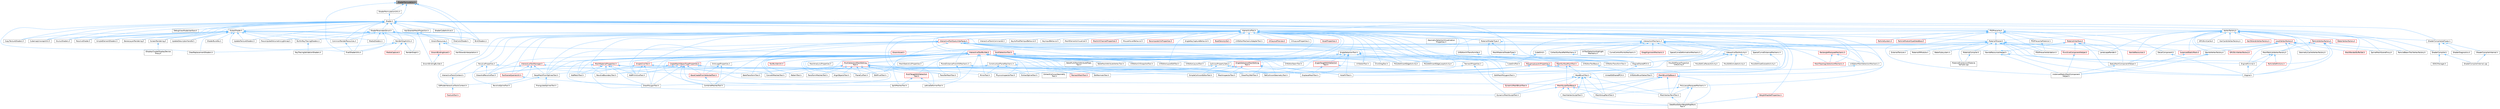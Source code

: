 digraph "ShaderPermutation.h"
{
 // INTERACTIVE_SVG=YES
 // LATEX_PDF_SIZE
  bgcolor="transparent";
  edge [fontname=Helvetica,fontsize=10,labelfontname=Helvetica,labelfontsize=10];
  node [fontname=Helvetica,fontsize=10,shape=box,height=0.2,width=0.4];
  Node1 [id="Node000001",label="ShaderPermutation.h",height=0.2,width=0.4,color="gray40", fillcolor="grey60", style="filled", fontcolor="black",tooltip=" "];
  Node1 -> Node2 [id="edge1_Node000001_Node000002",dir="back",color="steelblue1",style="solid",tooltip=" "];
  Node2 [id="Node000002",label="BinkShaders.h",height=0.2,width=0.4,color="grey40", fillcolor="white", style="filled",URL="$d8/d97/BinkShaders_8h.html",tooltip=" "];
  Node1 -> Node3 [id="edge2_Node000001_Node000003",dir="back",color="steelblue1",style="solid",tooltip=" "];
  Node3 [id="Node000003",label="OneColorShader.h",height=0.2,width=0.4,color="grey40", fillcolor="white", style="filled",URL="$dc/d2c/OneColorShader_8h.html",tooltip=" "];
  Node1 -> Node4 [id="edge3_Node000001_Node000004",dir="back",color="steelblue1",style="solid",tooltip=" "];
  Node4 [id="Node000004",label="PixelShaderUtils.h",height=0.2,width=0.4,color="grey40", fillcolor="white", style="filled",URL="$d1/dc7/PixelShaderUtils_8h.html",tooltip=" "];
  Node1 -> Node5 [id="edge4_Node000001_Node000005",dir="back",color="steelblue1",style="solid",tooltip=" "];
  Node5 [id="Node000005",label="Shader.h",height=0.2,width=0.4,color="grey40", fillcolor="white", style="filled",URL="$d2/dac/Shader_8h.html",tooltip=" "];
  Node5 -> Node2 [id="edge5_Node000005_Node000002",dir="back",color="steelblue1",style="solid",tooltip=" "];
  Node5 -> Node6 [id="edge6_Node000005_Node000006",dir="back",color="steelblue1",style="solid",tooltip=" "];
  Node6 [id="Node000006",label="ClearReplacementShaders.h",height=0.2,width=0.4,color="grey40", fillcolor="white", style="filled",URL="$d9/d4e/ClearReplacementShaders_8h.html",tooltip=" "];
  Node5 -> Node7 [id="edge7_Node000005_Node000007",dir="back",color="steelblue1",style="solid",tooltip=" "];
  Node7 [id="Node000007",label="CommonRenderResources.h",height=0.2,width=0.4,color="grey40", fillcolor="white", style="filled",URL="$d3/d27/CommonRenderResources_8h.html",tooltip=" "];
  Node7 -> Node4 [id="edge8_Node000007_Node000004",dir="back",color="steelblue1",style="solid",tooltip=" "];
  Node5 -> Node8 [id="edge9_Node000005_Node000008",dir="back",color="steelblue1",style="solid",tooltip=" "];
  Node8 [id="Node000008",label="CopyTextureShaders.h",height=0.2,width=0.4,color="grey40", fillcolor="white", style="filled",URL="$dc/d7f/CopyTextureShaders_8h.html",tooltip=" "];
  Node5 -> Node9 [id="edge10_Node000005_Node000009",dir="back",color="steelblue1",style="solid",tooltip=" "];
  Node9 [id="Node000009",label="CubemapUnwrapUtils.h",height=0.2,width=0.4,color="grey40", fillcolor="white", style="filled",URL="$dd/d68/CubemapUnwrapUtils_8h.html",tooltip=" "];
  Node5 -> Node10 [id="edge11_Node000005_Node000010",dir="back",color="steelblue1",style="solid",tooltip=" "];
  Node10 [id="Node000010",label="DebugViewModeInterface.h",height=0.2,width=0.4,color="grey40", fillcolor="white", style="filled",URL="$d9/dfb/DebugViewModeInterface_8h.html",tooltip=" "];
  Node5 -> Node11 [id="edge12_Node000005_Node000011",dir="back",color="steelblue1",style="solid",tooltip=" "];
  Node11 [id="Node000011",label="EngineSharedPCH.h",height=0.2,width=0.4,color="grey40", fillcolor="white", style="filled",URL="$dc/dbb/EngineSharedPCH_8h.html",tooltip=" "];
  Node11 -> Node12 [id="edge13_Node000011_Node000012",dir="back",color="steelblue1",style="solid",tooltip=" "];
  Node12 [id="Node000012",label="UnrealEdSharedPCH.h",height=0.2,width=0.4,color="grey40", fillcolor="white", style="filled",URL="$d1/de6/UnrealEdSharedPCH_8h.html",tooltip=" "];
  Node5 -> Node13 [id="edge14_Node000005_Node000013",dir="back",color="steelblue1",style="solid",tooltip=" "];
  Node13 [id="Node000013",label="GlobalShader.h",height=0.2,width=0.4,color="grey40", fillcolor="white", style="filled",URL="$db/de3/GlobalShader_8h.html",tooltip=" "];
  Node13 -> Node2 [id="edge15_Node000013_Node000002",dir="back",color="steelblue1",style="solid",tooltip=" "];
  Node13 -> Node14 [id="edge16_Node000013_Node000014",dir="back",color="steelblue1",style="solid",tooltip=" "];
  Node14 [id="Node000014",label="BuiltInRayTracingShaders.h",height=0.2,width=0.4,color="grey40", fillcolor="white", style="filled",URL="$d4/d9b/BuiltInRayTracingShaders_8h.html",tooltip=" "];
  Node14 -> Node15 [id="edge17_Node000014_Node000015",dir="back",color="steelblue1",style="solid",tooltip=" "];
  Node15 [id="Node000015",label="RayTracingValidationShaders.h",height=0.2,width=0.4,color="grey40", fillcolor="white", style="filled",URL="$d2/d6c/RayTracingValidationShaders_8h.html",tooltip=" "];
  Node13 -> Node6 [id="edge18_Node000013_Node000006",dir="back",color="steelblue1",style="solid",tooltip=" "];
  Node13 -> Node7 [id="edge19_Node000013_Node000007",dir="back",color="steelblue1",style="solid",tooltip=" "];
  Node13 -> Node8 [id="edge20_Node000013_Node000008",dir="back",color="steelblue1",style="solid",tooltip=" "];
  Node13 -> Node9 [id="edge21_Node000013_Node000009",dir="back",color="steelblue1",style="solid",tooltip=" "];
  Node13 -> Node11 [id="edge22_Node000013_Node000011",dir="back",color="steelblue1",style="solid",tooltip=" "];
  Node13 -> Node16 [id="edge23_Node000013_Node000016",dir="back",color="steelblue1",style="solid",tooltip=" "];
  Node16 [id="Node000016",label="MaterialShaderType.h",height=0.2,width=0.4,color="grey40", fillcolor="white", style="filled",URL="$d9/d8e/MaterialShaderType_8h.html",tooltip=" "];
  Node16 -> Node11 [id="edge24_Node000016_Node000011",dir="back",color="steelblue1",style="solid",tooltip=" "];
  Node16 -> Node17 [id="edge25_Node000016_Node000017",dir="back",color="steelblue1",style="solid",tooltip=" "];
  Node17 [id="Node000017",label="MeshMaterialShaderType.h",height=0.2,width=0.4,color="grey40", fillcolor="white", style="filled",URL="$d1/d45/MeshMaterialShaderType_8h.html",tooltip=" "];
  Node17 -> Node11 [id="edge26_Node000017_Node000011",dir="back",color="steelblue1",style="solid",tooltip=" "];
  Node16 -> Node18 [id="edge27_Node000016_Node000018",dir="back",color="steelblue1",style="solid",tooltip=" "];
  Node18 [id="Node000018",label="NaniteResourcesHelper.h",height=0.2,width=0.4,color="grey40", fillcolor="white", style="filled",URL="$dc/d48/NaniteResourcesHelper_8h.html",tooltip=" "];
  Node18 -> Node19 [id="edge28_Node000018_Node000019",dir="back",color="steelblue1",style="solid",tooltip=" "];
  Node19 [id="Node000019",label="InstancedStaticMeshComponent\lHelper.h",height=0.2,width=0.4,color="grey40", fillcolor="white", style="filled",URL="$dc/dc7/InstancedStaticMeshComponentHelper_8h.html",tooltip=" "];
  Node18 -> Node18 [id="edge29_Node000018_Node000018",dir="back",color="steelblue1",style="solid",tooltip=" "];
  Node18 -> Node20 [id="edge30_Node000018_Node000020",dir="back",color="steelblue1",style="solid",tooltip=" "];
  Node20 [id="Node000020",label="StaticMeshComponentHelper.h",height=0.2,width=0.4,color="grey40", fillcolor="white", style="filled",URL="$dc/dc1/StaticMeshComponentHelper_8h.html",tooltip=" "];
  Node20 -> Node19 [id="edge31_Node000020_Node000019",dir="back",color="steelblue1",style="solid",tooltip=" "];
  Node13 -> Node21 [id="edge32_Node000013_Node000021",dir="back",color="steelblue1",style="solid",tooltip=" "];
  Node21 [id="Node000021",label="MediaShaders.h",height=0.2,width=0.4,color="grey40", fillcolor="white", style="filled",URL="$de/dcb/MediaShaders_8h.html",tooltip=" "];
  Node13 -> Node22 [id="edge33_Node000013_Node000022",dir="back",color="steelblue1",style="solid",tooltip=" "];
  Node22 [id="Node000022",label="OculusShaders.h",height=0.2,width=0.4,color="grey40", fillcolor="white", style="filled",URL="$d5/d66/OculusShaders_8h.html",tooltip=" "];
  Node13 -> Node3 [id="edge34_Node000013_Node000003",dir="back",color="steelblue1",style="solid",tooltip=" "];
  Node13 -> Node4 [id="edge35_Node000013_Node000004",dir="back",color="steelblue1",style="solid",tooltip=" "];
  Node13 -> Node23 [id="edge36_Node000013_Node000023",dir="back",color="steelblue1",style="solid",tooltip=" "];
  Node23 [id="Node000023",label="PrecomputedVolumetricLightmap.h",height=0.2,width=0.4,color="grey40", fillcolor="white", style="filled",URL="$d8/d75/PrecomputedVolumetricLightmap_8h.html",tooltip=" "];
  Node13 -> Node24 [id="edge37_Node000013_Node000024",dir="back",color="steelblue1",style="solid",tooltip=" "];
  Node24 [id="Node000024",label="ResolveShader.h",height=0.2,width=0.4,color="grey40", fillcolor="white", style="filled",URL="$d0/d1c/ResolveShader_8h.html",tooltip=" "];
  Node13 -> Node25 [id="edge38_Node000013_Node000025",dir="back",color="steelblue1",style="solid",tooltip=" "];
  Node25 [id="Node000025",label="ScreenRendering.h",height=0.2,width=0.4,color="grey40", fillcolor="white", style="filled",URL="$d8/d7a/ScreenRendering_8h.html",tooltip=" "];
  Node25 -> Node26 [id="edge39_Node000025_Node000026",dir="back",color="steelblue1",style="solid",tooltip=" "];
  Node26 [id="Node000026",label="IDisplayClusterDisplayDevice\lProxy.h",height=0.2,width=0.4,color="grey40", fillcolor="white", style="filled",URL="$dd/d48/IDisplayClusterDisplayDeviceProxy_8h.html",tooltip=" "];
  Node13 -> Node27 [id="edge40_Node000013_Node000027",dir="back",color="steelblue1",style="solid",tooltip=" "];
  Node27 [id="Node000027",label="ShaderBundles.h",height=0.2,width=0.4,color="grey40", fillcolor="white", style="filled",URL="$d9/d8b/ShaderBundles_8h.html",tooltip=" "];
  Node13 -> Node28 [id="edge41_Node000013_Node000028",dir="back",color="steelblue1",style="solid",tooltip=" "];
  Node28 [id="Node000028",label="SimpleElementShaders.h",height=0.2,width=0.4,color="grey40", fillcolor="white", style="filled",URL="$d3/df4/SimpleElementShaders_8h.html",tooltip=" "];
  Node13 -> Node29 [id="edge42_Node000013_Node000029",dir="back",color="steelblue1",style="solid",tooltip=" "];
  Node29 [id="Node000029",label="StereoLayerRendering.h",height=0.2,width=0.4,color="grey40", fillcolor="white", style="filled",URL="$d9/dee/StereoLayerRendering_8h.html",tooltip=" "];
  Node13 -> Node30 [id="edge43_Node000013_Node000030",dir="back",color="steelblue1",style="solid",tooltip=" "];
  Node30 [id="Node000030",label="UpdateDescriptorHandle.h",height=0.2,width=0.4,color="grey40", fillcolor="white", style="filled",URL="$d4/dfc/UpdateDescriptorHandle_8h.html",tooltip=" "];
  Node13 -> Node31 [id="edge44_Node000013_Node000031",dir="back",color="steelblue1",style="solid",tooltip=" "];
  Node31 [id="Node000031",label="UpdateTextureShaders.h",height=0.2,width=0.4,color="grey40", fillcolor="white", style="filled",URL="$d6/d1e/UpdateTextureShaders_8h.html",tooltip=" "];
  Node5 -> Node32 [id="edge45_Node000005_Node000032",dir="back",color="steelblue1",style="solid",tooltip=" "];
  Node32 [id="Node000032",label="HairStrandsMeshProjection.h",height=0.2,width=0.4,color="grey40", fillcolor="white", style="filled",URL="$d9/d55/HairStrandsMeshProjection_8h.html",tooltip=" "];
  Node32 -> Node33 [id="edge46_Node000032_Node000033",dir="back",color="steelblue1",style="solid",tooltip=" "];
  Node33 [id="Node000033",label="GroomBindingBuilder.h",height=0.2,width=0.4,color="grey40", fillcolor="white", style="filled",URL="$d2/d2f/GroomBindingBuilder_8h.html",tooltip=" "];
  Node32 -> Node34 [id="edge47_Node000032_Node000034",dir="back",color="steelblue1",style="solid",tooltip=" "];
  Node34 [id="Node000034",label="GroomResources.h",height=0.2,width=0.4,color="grey40", fillcolor="white", style="filled",URL="$d0/d70/GroomResources_8h.html",tooltip=" "];
  Node34 -> Node35 [id="edge48_Node000034_Node000035",dir="back",color="steelblue1",style="solid",tooltip=" "];
  Node35 [id="Node000035",label="GroomAsset.h",height=0.2,width=0.4,color="red", fillcolor="#FFF0F0", style="filled",URL="$d8/df1/GroomAsset_8h.html",tooltip=" "];
  Node34 -> Node42 [id="edge49_Node000034_Node000042",dir="back",color="steelblue1",style="solid",tooltip=" "];
  Node42 [id="Node000042",label="GroomBindingAsset.h",height=0.2,width=0.4,color="red", fillcolor="#FFF0F0", style="filled",URL="$de/d26/GroomBindingAsset_8h.html",tooltip=" "];
  Node42 -> Node33 [id="edge50_Node000042_Node000033",dir="back",color="steelblue1",style="solid",tooltip=" "];
  Node34 -> Node45 [id="edge51_Node000034_Node000045",dir="back",color="steelblue1",style="solid",tooltip=" "];
  Node45 [id="Node000045",label="HairStrandsInterpolation.h",height=0.2,width=0.4,color="grey40", fillcolor="white", style="filled",URL="$de/dab/HairStrandsInterpolation_8h.html",tooltip=" "];
  Node5 -> Node46 [id="edge52_Node000005_Node000046",dir="back",color="steelblue1",style="solid",tooltip=" "];
  Node46 [id="Node000046",label="InteractiveTool.h",height=0.2,width=0.4,color="grey40", fillcolor="white", style="filled",URL="$d5/d55/InteractiveTool_8h.html",tooltip=" "];
  Node46 -> Node47 [id="edge53_Node000046_Node000047",dir="back",color="steelblue1",style="solid",tooltip=" "];
  Node47 [id="Node000047",label="BaseBrushTool.h",height=0.2,width=0.4,color="grey40", fillcolor="white", style="filled",URL="$d9/d0b/BaseBrushTool_8h.html",tooltip=" "];
  Node47 -> Node48 [id="edge54_Node000047_Node000048",dir="back",color="steelblue1",style="solid",tooltip=" "];
  Node48 [id="Node000048",label="DataflowEditorWeightMapPaint\lTool.h",height=0.2,width=0.4,color="grey40", fillcolor="white", style="filled",URL="$db/d46/DataflowEditorWeightMapPaintTool_8h.html",tooltip=" "];
  Node47 -> Node49 [id="edge55_Node000047_Node000049",dir="back",color="steelblue1",style="solid",tooltip=" "];
  Node49 [id="Node000049",label="DynamicMeshBrushTool.h",height=0.2,width=0.4,color="red", fillcolor="#FFF0F0", style="filled",URL="$da/d04/DynamicMeshBrushTool_8h.html",tooltip=" "];
  Node47 -> Node53 [id="edge56_Node000047_Node000053",dir="back",color="steelblue1",style="solid",tooltip=" "];
  Node53 [id="Node000053",label="DynamicMeshSculptTool.h",height=0.2,width=0.4,color="grey40", fillcolor="white", style="filled",URL="$d6/d16/DynamicMeshSculptTool_8h.html",tooltip=" "];
  Node47 -> Node54 [id="edge57_Node000047_Node000054",dir="back",color="steelblue1",style="solid",tooltip=" "];
  Node54 [id="Node000054",label="MeshGroupPaintTool.h",height=0.2,width=0.4,color="grey40", fillcolor="white", style="filled",URL="$dd/d04/MeshGroupPaintTool_8h.html",tooltip=" "];
  Node47 -> Node55 [id="edge58_Node000047_Node000055",dir="back",color="steelblue1",style="solid",tooltip=" "];
  Node55 [id="Node000055",label="MeshSculptToolBase.h",height=0.2,width=0.4,color="red", fillcolor="#FFF0F0", style="filled",URL="$d8/d2a/MeshSculptToolBase_8h.html",tooltip=" "];
  Node55 -> Node48 [id="edge59_Node000055_Node000048",dir="back",color="steelblue1",style="solid",tooltip=" "];
  Node55 -> Node53 [id="edge60_Node000055_Node000053",dir="back",color="steelblue1",style="solid",tooltip=" "];
  Node55 -> Node54 [id="edge61_Node000055_Node000054",dir="back",color="steelblue1",style="solid",tooltip=" "];
  Node55 -> Node57 [id="edge62_Node000055_Node000057",dir="back",color="steelblue1",style="solid",tooltip=" "];
  Node57 [id="Node000057",label="MeshVertexPaintTool.h",height=0.2,width=0.4,color="grey40", fillcolor="white", style="filled",URL="$db/d74/MeshVertexPaintTool_8h.html",tooltip=" "];
  Node57 -> Node48 [id="edge63_Node000057_Node000048",dir="back",color="steelblue1",style="solid",tooltip=" "];
  Node55 -> Node58 [id="edge64_Node000055_Node000058",dir="back",color="steelblue1",style="solid",tooltip=" "];
  Node58 [id="Node000058",label="MeshVertexSculptTool.h",height=0.2,width=0.4,color="grey40", fillcolor="white", style="filled",URL="$dc/da6/MeshVertexSculptTool_8h.html",tooltip=" "];
  Node47 -> Node57 [id="edge65_Node000047_Node000057",dir="back",color="steelblue1",style="solid",tooltip=" "];
  Node47 -> Node58 [id="edge66_Node000047_Node000058",dir="back",color="steelblue1",style="solid",tooltip=" "];
  Node46 -> Node59 [id="edge67_Node000046_Node000059",dir="back",color="steelblue1",style="solid",tooltip=" "];
  Node59 [id="Node000059",label="BaseMeshFromSplinesTool.h",height=0.2,width=0.4,color="grey40", fillcolor="white", style="filled",URL="$da/d31/BaseMeshFromSplinesTool_8h.html",tooltip=" "];
  Node59 -> Node60 [id="edge68_Node000059_Node000060",dir="back",color="steelblue1",style="solid",tooltip=" "];
  Node60 [id="Node000060",label="RevolveSplineTool.h",height=0.2,width=0.4,color="grey40", fillcolor="white", style="filled",URL="$d3/d36/RevolveSplineTool_8h.html",tooltip=" "];
  Node59 -> Node61 [id="edge69_Node000059_Node000061",dir="back",color="steelblue1",style="solid",tooltip=" "];
  Node61 [id="Node000061",label="TriangulateSplinesTool.h",height=0.2,width=0.4,color="grey40", fillcolor="white", style="filled",URL="$d9/de6/TriangulateSplinesTool_8h.html",tooltip=" "];
  Node46 -> Node62 [id="edge70_Node000046_Node000062",dir="back",color="steelblue1",style="solid",tooltip=" "];
  Node62 [id="Node000062",label="ClickDragTool.h",height=0.2,width=0.4,color="grey40", fillcolor="white", style="filled",URL="$da/d12/ClickDragTool_8h.html",tooltip=" "];
  Node46 -> Node63 [id="edge71_Node000046_Node000063",dir="back",color="steelblue1",style="solid",tooltip=" "];
  Node63 [id="Node000063",label="CollisionPropertySets.h",height=0.2,width=0.4,color="grey40", fillcolor="white", style="filled",URL="$df/dda/CollisionPropertySets_8h.html",tooltip=" "];
  Node63 -> Node64 [id="edge72_Node000063_Node000064",dir="back",color="steelblue1",style="solid",tooltip=" "];
  Node64 [id="Node000064",label="ExtractCollisionGeometry\lTool.h",height=0.2,width=0.4,color="grey40", fillcolor="white", style="filled",URL="$d6/dbd/ExtractCollisionGeometryTool_8h.html",tooltip=" "];
  Node63 -> Node65 [id="edge73_Node000063_Node000065",dir="back",color="steelblue1",style="solid",tooltip=" "];
  Node65 [id="Node000065",label="PhysicsInspectorTool.h",height=0.2,width=0.4,color="grey40", fillcolor="white", style="filled",URL="$d8/d53/PhysicsInspectorTool_8h.html",tooltip=" "];
  Node63 -> Node66 [id="edge74_Node000063_Node000066",dir="back",color="steelblue1",style="solid",tooltip=" "];
  Node66 [id="Node000066",label="SetCollisionGeometryTool.h",height=0.2,width=0.4,color="grey40", fillcolor="white", style="filled",URL="$d0/de6/SetCollisionGeometryTool_8h.html",tooltip=" "];
  Node63 -> Node67 [id="edge75_Node000063_Node000067",dir="back",color="steelblue1",style="solid",tooltip=" "];
  Node67 [id="Node000067",label="SimpleCollisionEditorTool.h",height=0.2,width=0.4,color="grey40", fillcolor="white", style="filled",URL="$d0/dbe/SimpleCollisionEditorTool_8h.html",tooltip=" "];
  Node46 -> Node68 [id="edge76_Node000046_Node000068",dir="back",color="steelblue1",style="solid",tooltip=" "];
  Node68 [id="Node000068",label="CubeGridTool.h",height=0.2,width=0.4,color="grey40", fillcolor="white", style="filled",URL="$d3/d38/CubeGridTool_8h.html",tooltip=" "];
  Node46 -> Node69 [id="edge77_Node000046_Node000069",dir="back",color="steelblue1",style="solid",tooltip=" "];
  Node69 [id="Node000069",label="DrawAndRevolveTool.h",height=0.2,width=0.4,color="grey40", fillcolor="white", style="filled",URL="$d8/d06/DrawAndRevolveTool_8h.html",tooltip=" "];
  Node46 -> Node70 [id="edge78_Node000046_Node000070",dir="back",color="steelblue1",style="solid",tooltip=" "];
  Node70 [id="Node000070",label="EdModeInteractiveToolsContext.h",height=0.2,width=0.4,color="grey40", fillcolor="white", style="filled",URL="$d7/da4/EdModeInteractiveToolsContext_8h.html",tooltip=" "];
  Node70 -> Node71 [id="edge79_Node000070_Node000071",dir="back",color="steelblue1",style="solid",tooltip=" "];
  Node71 [id="Node000071",label="FractureTool.h",height=0.2,width=0.4,color="red", fillcolor="#FFF0F0", style="filled",URL="$d4/d30/FractureTool_8h.html",tooltip=" "];
  Node46 -> Node73 [id="edge80_Node000046_Node000073",dir="back",color="steelblue1",style="solid",tooltip=" "];
  Node73 [id="Node000073",label="ExtractSplineTool.h",height=0.2,width=0.4,color="grey40", fillcolor="white", style="filled",URL="$d3/d4d/ExtractSplineTool_8h.html",tooltip=" "];
  Node46 -> Node74 [id="edge81_Node000046_Node000074",dir="back",color="steelblue1",style="solid",tooltip=" "];
  Node74 [id="Node000074",label="GeometrySelectionVisualization\lProperties.h",height=0.2,width=0.4,color="grey40", fillcolor="white", style="filled",URL="$d0/d90/GeometrySelectionVisualizationProperties_8h.html",tooltip=" "];
  Node46 -> Node75 [id="edge82_Node000046_Node000075",dir="back",color="steelblue1",style="solid",tooltip=" "];
  Node75 [id="Node000075",label="InteractionMechanic.h",height=0.2,width=0.4,color="grey40", fillcolor="white", style="filled",URL="$df/d30/InteractionMechanic_8h.html",tooltip=" "];
  Node75 -> Node76 [id="edge83_Node000075_Node000076",dir="back",color="steelblue1",style="solid",tooltip=" "];
  Node76 [id="Node000076",label="CollectSurfacePathMechanic.h",height=0.2,width=0.4,color="grey40", fillcolor="white", style="filled",URL="$d5/dd0/CollectSurfacePathMechanic_8h.html",tooltip=" "];
  Node76 -> Node77 [id="edge84_Node000076_Node000077",dir="back",color="steelblue1",style="solid",tooltip=" "];
  Node77 [id="Node000077",label="DrawPolyPathTool.h",height=0.2,width=0.4,color="grey40", fillcolor="white", style="filled",URL="$dc/d3e/DrawPolyPathTool_8h.html",tooltip=" "];
  Node75 -> Node78 [id="edge85_Node000075_Node000078",dir="back",color="steelblue1",style="solid",tooltip=" "];
  Node78 [id="Node000078",label="ConstructionPlaneMechanic.h",height=0.2,width=0.4,color="grey40", fillcolor="white", style="filled",URL="$dd/dd6/ConstructionPlaneMechanic_8h.html",tooltip=" "];
  Node78 -> Node77 [id="edge86_Node000078_Node000077",dir="back",color="steelblue1",style="solid",tooltip=" "];
  Node78 -> Node73 [id="edge87_Node000078_Node000073",dir="back",color="steelblue1",style="solid",tooltip=" "];
  Node78 -> Node79 [id="edge88_Node000078_Node000079",dir="back",color="steelblue1",style="solid",tooltip=" "];
  Node79 [id="Node000079",label="MirrorTool.h",height=0.2,width=0.4,color="grey40", fillcolor="white", style="filled",URL="$d3/dc9/MirrorTool_8h.html",tooltip=" "];
  Node78 -> Node80 [id="edge89_Node000078_Node000080",dir="back",color="steelblue1",style="solid",tooltip=" "];
  Node80 [id="Node000080",label="PlaneCutTool.h",height=0.2,width=0.4,color="grey40", fillcolor="white", style="filled",URL="$dd/def/PlaneCutTool_8h.html",tooltip=" "];
  Node78 -> Node81 [id="edge90_Node000078_Node000081",dir="back",color="steelblue1",style="solid",tooltip=" "];
  Node81 [id="Node000081",label="RevolveBoundaryTool.h",height=0.2,width=0.4,color="grey40", fillcolor="white", style="filled",URL="$da/dce/RevolveBoundaryTool_8h.html",tooltip=" "];
  Node75 -> Node82 [id="edge91_Node000075_Node000082",dir="back",color="steelblue1",style="solid",tooltip=" "];
  Node82 [id="Node000082",label="CubeGrid.h",height=0.2,width=0.4,color="grey40", fillcolor="white", style="filled",URL="$d3/d23/CubeGrid_8h.html",tooltip=" "];
  Node82 -> Node68 [id="edge92_Node000082_Node000068",dir="back",color="steelblue1",style="solid",tooltip=" "];
  Node75 -> Node83 [id="edge93_Node000075_Node000083",dir="back",color="steelblue1",style="solid",tooltip=" "];
  Node83 [id="Node000083",label="CurveControlPointsMechanic.h",height=0.2,width=0.4,color="grey40", fillcolor="white", style="filled",URL="$d4/d87/CurveControlPointsMechanic_8h.html",tooltip=" "];
  Node75 -> Node84 [id="edge94_Node000075_Node000084",dir="back",color="steelblue1",style="solid",tooltip=" "];
  Node84 [id="Node000084",label="DragAlignmentMechanic.h",height=0.2,width=0.4,color="red", fillcolor="#FFF0F0", style="filled",URL="$d1/d74/DragAlignmentMechanic_8h.html",tooltip=" "];
  Node75 -> Node86 [id="edge95_Node000075_Node000086",dir="back",color="steelblue1",style="solid",tooltip=" "];
  Node86 [id="Node000086",label="InteractiveToolActivity.h",height=0.2,width=0.4,color="grey40", fillcolor="white", style="filled",URL="$da/de4/InteractiveToolActivity_8h.html",tooltip=" "];
  Node86 -> Node87 [id="edge96_Node000086_Node000087",dir="back",color="steelblue1",style="solid",tooltip=" "];
  Node87 [id="Node000087",label="EditMeshPolygonsTool.h",height=0.2,width=0.4,color="grey40", fillcolor="white", style="filled",URL="$d5/d72/EditMeshPolygonsTool_8h.html",tooltip=" "];
  Node86 -> Node88 [id="edge97_Node000086_Node000088",dir="back",color="steelblue1",style="solid",tooltip=" "];
  Node88 [id="Node000088",label="PolyEditCutFacesActivity.h",height=0.2,width=0.4,color="grey40", fillcolor="white", style="filled",URL="$d4/db0/PolyEditCutFacesActivity_8h.html",tooltip=" "];
  Node86 -> Node89 [id="edge98_Node000086_Node000089",dir="back",color="steelblue1",style="solid",tooltip=" "];
  Node89 [id="Node000089",label="PolyEditExtrudeActivity.h",height=0.2,width=0.4,color="grey40", fillcolor="white", style="filled",URL="$db/d72/PolyEditExtrudeActivity_8h.html",tooltip=" "];
  Node86 -> Node90 [id="edge99_Node000086_Node000090",dir="back",color="steelblue1",style="solid",tooltip=" "];
  Node90 [id="Node000090",label="PolyEditInsertEdgeActivity.h",height=0.2,width=0.4,color="grey40", fillcolor="white", style="filled",URL="$d1/d26/PolyEditInsertEdgeActivity_8h.html",tooltip=" "];
  Node86 -> Node91 [id="edge100_Node000086_Node000091",dir="back",color="steelblue1",style="solid",tooltip=" "];
  Node91 [id="Node000091",label="PolyEditInsertEdgeLoopActivity.h",height=0.2,width=0.4,color="grey40", fillcolor="white", style="filled",URL="$d5/d37/PolyEditInsertEdgeLoopActivity_8h.html",tooltip=" "];
  Node86 -> Node92 [id="edge101_Node000086_Node000092",dir="back",color="steelblue1",style="solid",tooltip=" "];
  Node92 [id="Node000092",label="PolyEditInsetOutsetActivity.h",height=0.2,width=0.4,color="grey40", fillcolor="white", style="filled",URL="$dd/d82/PolyEditInsetOutsetActivity_8h.html",tooltip=" "];
  Node86 -> Node93 [id="edge102_Node000086_Node000093",dir="back",color="steelblue1",style="solid",tooltip=" "];
  Node93 [id="Node000093",label="PolyEditPlanarProjection\lUVActivity.h",height=0.2,width=0.4,color="grey40", fillcolor="white", style="filled",URL="$d7/d84/PolyEditPlanarProjectionUVActivity_8h.html",tooltip=" "];
  Node75 -> Node94 [id="edge103_Node000075_Node000094",dir="back",color="steelblue1",style="solid",tooltip=" "];
  Node94 [id="Node000094",label="MeshTopologySelectionMechanic.h",height=0.2,width=0.4,color="red", fillcolor="#FFF0F0", style="filled",URL="$d5/d15/MeshTopologySelectionMechanic_8h.html",tooltip=" "];
  Node75 -> Node98 [id="edge104_Node000075_Node000098",dir="back",color="steelblue1",style="solid",tooltip=" "];
  Node98 [id="Node000098",label="PlaneDistanceFromHitMechanic.h",height=0.2,width=0.4,color="grey40", fillcolor="white", style="filled",URL="$dc/dea/PlaneDistanceFromHitMechanic_8h.html",tooltip=" "];
  Node98 -> Node77 [id="edge105_Node000098_Node000077",dir="back",color="steelblue1",style="solid",tooltip=" "];
  Node98 -> Node99 [id="edge106_Node000098_Node000099",dir="back",color="steelblue1",style="solid",tooltip=" "];
  Node99 [id="Node000099",label="DrawPolygonTool.h",height=0.2,width=0.4,color="grey40", fillcolor="white", style="filled",URL="$d0/d15/DrawPolygonTool_8h.html",tooltip=" "];
  Node75 -> Node100 [id="edge107_Node000075_Node000100",dir="back",color="steelblue1",style="solid",tooltip=" "];
  Node100 [id="Node000100",label="PolyLassoMarqueeMechanic.h",height=0.2,width=0.4,color="grey40", fillcolor="white", style="filled",URL="$dc/dfc/PolyLassoMarqueeMechanic_8h.html",tooltip=" "];
  Node100 -> Node48 [id="edge108_Node000100_Node000048",dir="back",color="steelblue1",style="solid",tooltip=" "];
  Node100 -> Node54 [id="edge109_Node000100_Node000054",dir="back",color="steelblue1",style="solid",tooltip=" "];
  Node100 -> Node57 [id="edge110_Node000100_Node000057",dir="back",color="steelblue1",style="solid",tooltip=" "];
  Node75 -> Node101 [id="edge111_Node000075_Node000101",dir="back",color="steelblue1",style="solid",tooltip=" "];
  Node101 [id="Node000101",label="RectangleMarqueeMechanic.h",height=0.2,width=0.4,color="red", fillcolor="#FFF0F0", style="filled",URL="$d5/de9/RectangleMarqueeMechanic_8h.html",tooltip=" "];
  Node101 -> Node94 [id="edge112_Node000101_Node000094",dir="back",color="steelblue1",style="solid",tooltip=" "];
  Node101 -> Node104 [id="edge113_Node000101_Node000104",dir="back",color="steelblue1",style="solid",tooltip=" "];
  Node104 [id="Node000104",label="UVEditorMeshSelectionMechanic.h",height=0.2,width=0.4,color="grey40", fillcolor="white", style="filled",URL="$d2/d73/UVEditorMeshSelectionMechanic_8h.html",tooltip=" "];
  Node104 -> Node105 [id="edge114_Node000104_Node000105",dir="back",color="steelblue1",style="solid",tooltip=" "];
  Node105 [id="Node000105",label="UVEditorBrushSelectTool.h",height=0.2,width=0.4,color="grey40", fillcolor="white", style="filled",URL="$dd/d97/UVEditorBrushSelectTool_8h.html",tooltip=" "];
  Node75 -> Node106 [id="edge115_Node000075_Node000106",dir="back",color="steelblue1",style="solid",tooltip=" "];
  Node106 [id="Node000106",label="SpaceCurveDeformationMechanic.h",height=0.2,width=0.4,color="grey40", fillcolor="white", style="filled",URL="$d0/d4d/SpaceCurveDeformationMechanic_8h.html",tooltip=" "];
  Node75 -> Node107 [id="edge116_Node000075_Node000107",dir="back",color="steelblue1",style="solid",tooltip=" "];
  Node107 [id="Node000107",label="SpatialCurveDistanceMechanic.h",height=0.2,width=0.4,color="grey40", fillcolor="white", style="filled",URL="$d3/d29/SpatialCurveDistanceMechanic_8h.html",tooltip=" "];
  Node107 -> Node77 [id="edge117_Node000107_Node000077",dir="back",color="steelblue1",style="solid",tooltip=" "];
  Node75 -> Node104 [id="edge118_Node000075_Node000104",dir="back",color="steelblue1",style="solid",tooltip=" "];
  Node75 -> Node108 [id="edge119_Node000075_Node000108",dir="back",color="steelblue1",style="solid",tooltip=" "];
  Node108 [id="Node000108",label="UVToolSelectionHighlight\lMechanic.h",height=0.2,width=0.4,color="grey40", fillcolor="white", style="filled",URL="$d9/d8a/UVToolSelectionHighlightMechanic_8h.html",tooltip=" "];
  Node46 -> Node86 [id="edge120_Node000046_Node000086",dir="back",color="steelblue1",style="solid",tooltip=" "];
  Node46 -> Node109 [id="edge121_Node000046_Node000109",dir="back",color="steelblue1",style="solid",tooltip=" "];
  Node109 [id="Node000109",label="InteractiveToolBuilder.h",height=0.2,width=0.4,color="red", fillcolor="#FFF0F0", style="filled",URL="$d1/d03/InteractiveToolBuilder_8h.html",tooltip=" "];
  Node109 -> Node110 [id="edge122_Node000109_Node000110",dir="back",color="steelblue1",style="solid",tooltip=" "];
  Node110 [id="Node000110",label="AddPatchTool.h",height=0.2,width=0.4,color="grey40", fillcolor="white", style="filled",URL="$d5/deb/AddPatchTool_8h.html",tooltip=" "];
  Node109 -> Node111 [id="edge123_Node000109_Node000111",dir="back",color="steelblue1",style="solid",tooltip=" "];
  Node111 [id="Node000111",label="AddPrimitiveTool.h",height=0.2,width=0.4,color="grey40", fillcolor="white", style="filled",URL="$d5/dbf/AddPrimitiveTool_8h.html",tooltip=" "];
  Node109 -> Node112 [id="edge124_Node000109_Node000112",dir="back",color="steelblue1",style="solid",tooltip=" "];
  Node112 [id="Node000112",label="AlignObjectsTool.h",height=0.2,width=0.4,color="grey40", fillcolor="white", style="filled",URL="$da/d25/AlignObjectsTool_8h.html",tooltip=" "];
  Node109 -> Node113 [id="edge125_Node000109_Node000113",dir="back",color="steelblue1",style="solid",tooltip=" "];
  Node113 [id="Node000113",label="BakeMeshAttributeVertexTool.h",height=0.2,width=0.4,color="grey40", fillcolor="white", style="filled",URL="$d6/d76/BakeMeshAttributeVertexTool_8h.html",tooltip=" "];
  Node109 -> Node114 [id="edge126_Node000109_Node000114",dir="back",color="steelblue1",style="solid",tooltip=" "];
  Node114 [id="Node000114",label="BakeMultiMeshAttributeMaps\lTool.h",height=0.2,width=0.4,color="grey40", fillcolor="white", style="filled",URL="$d7/d65/BakeMultiMeshAttributeMapsTool_8h.html",tooltip=" "];
  Node109 -> Node115 [id="edge127_Node000109_Node000115",dir="back",color="steelblue1",style="solid",tooltip=" "];
  Node115 [id="Node000115",label="BakeTransformTool.h",height=0.2,width=0.4,color="grey40", fillcolor="white", style="filled",URL="$dc/d39/BakeTransformTool_8h.html",tooltip=" "];
  Node109 -> Node116 [id="edge128_Node000109_Node000116",dir="back",color="steelblue1",style="solid",tooltip=" "];
  Node116 [id="Node000116",label="BaseCreateFromSelectedTool.h",height=0.2,width=0.4,color="red", fillcolor="#FFF0F0", style="filled",URL="$de/dc7/BaseCreateFromSelectedTool_8h.html",tooltip=" "];
  Node116 -> Node122 [id="edge129_Node000116_Node000122",dir="back",color="steelblue1",style="solid",tooltip=" "];
  Node122 [id="Node000122",label="CombineMeshesTool.h",height=0.2,width=0.4,color="grey40", fillcolor="white", style="filled",URL="$dd/da3/CombineMeshesTool_8h.html",tooltip=" "];
  Node109 -> Node59 [id="edge130_Node000109_Node000059",dir="back",color="steelblue1",style="solid",tooltip=" "];
  Node109 -> Node62 [id="edge131_Node000109_Node000062",dir="back",color="steelblue1",style="solid",tooltip=" "];
  Node109 -> Node122 [id="edge132_Node000109_Node000122",dir="back",color="steelblue1",style="solid",tooltip=" "];
  Node109 -> Node125 [id="edge133_Node000109_Node000125",dir="back",color="steelblue1",style="solid",tooltip=" "];
  Node125 [id="Node000125",label="ConvertMeshesTool.h",height=0.2,width=0.4,color="grey40", fillcolor="white", style="filled",URL="$dc/d47/ConvertMeshesTool_8h.html",tooltip=" "];
  Node109 -> Node126 [id="edge134_Node000109_Node000126",dir="back",color="steelblue1",style="solid",tooltip=" "];
  Node126 [id="Node000126",label="CreateMeshObjectTypeProperties.h",height=0.2,width=0.4,color="red", fillcolor="#FFF0F0", style="filled",URL="$d9/d04/CreateMeshObjectTypeProperties_8h.html",tooltip=" "];
  Node126 -> Node111 [id="edge135_Node000126_Node000111",dir="back",color="steelblue1",style="solid",tooltip=" "];
  Node126 -> Node116 [id="edge136_Node000126_Node000116",dir="back",color="steelblue1",style="solid",tooltip=" "];
  Node126 -> Node59 [id="edge137_Node000126_Node000059",dir="back",color="steelblue1",style="solid",tooltip=" "];
  Node126 -> Node122 [id="edge138_Node000126_Node000122",dir="back",color="steelblue1",style="solid",tooltip=" "];
  Node126 -> Node125 [id="edge139_Node000126_Node000125",dir="back",color="steelblue1",style="solid",tooltip=" "];
  Node126 -> Node69 [id="edge140_Node000126_Node000069",dir="back",color="steelblue1",style="solid",tooltip=" "];
  Node126 -> Node77 [id="edge141_Node000126_Node000077",dir="back",color="steelblue1",style="solid",tooltip=" "];
  Node126 -> Node99 [id="edge142_Node000126_Node000099",dir="back",color="steelblue1",style="solid",tooltip=" "];
  Node126 -> Node64 [id="edge143_Node000126_Node000064",dir="back",color="steelblue1",style="solid",tooltip=" "];
  Node126 -> Node81 [id="edge144_Node000126_Node000081",dir="back",color="steelblue1",style="solid",tooltip=" "];
  Node126 -> Node127 [id="edge145_Node000126_Node000127",dir="back",color="steelblue1",style="solid",tooltip=" "];
  Node127 [id="Node000127",label="SplitMeshesTool.h",height=0.2,width=0.4,color="grey40", fillcolor="white", style="filled",URL="$dc/d7f/SplitMeshesTool_8h.html",tooltip=" "];
  Node109 -> Node68 [id="edge146_Node000109_Node000068",dir="back",color="steelblue1",style="solid",tooltip=" "];
  Node109 -> Node129 [id="edge147_Node000109_Node000129",dir="back",color="steelblue1",style="solid",tooltip=" "];
  Node129 [id="Node000129",label="DisplaceMeshTool.h",height=0.2,width=0.4,color="grey40", fillcolor="white", style="filled",URL="$da/d28/DisplaceMeshTool_8h.html",tooltip=" "];
  Node109 -> Node69 [id="edge148_Node000109_Node000069",dir="back",color="steelblue1",style="solid",tooltip=" "];
  Node109 -> Node77 [id="edge149_Node000109_Node000077",dir="back",color="steelblue1",style="solid",tooltip=" "];
  Node109 -> Node99 [id="edge150_Node000109_Node000099",dir="back",color="steelblue1",style="solid",tooltip=" "];
  Node109 -> Node49 [id="edge151_Node000109_Node000049",dir="back",color="steelblue1",style="solid",tooltip=" "];
  Node109 -> Node87 [id="edge152_Node000109_Node000087",dir="back",color="steelblue1",style="solid",tooltip=" "];
  Node109 -> Node130 [id="edge153_Node000109_Node000130",dir="back",color="steelblue1",style="solid",tooltip=" "];
  Node130 [id="Node000130",label="EditNormalsTool.h",height=0.2,width=0.4,color="grey40", fillcolor="white", style="filled",URL="$de/d53/EditNormalsTool_8h.html",tooltip=" "];
  Node109 -> Node131 [id="edge154_Node000109_Node000131",dir="back",color="steelblue1",style="solid",tooltip=" "];
  Node131 [id="Node000131",label="EditPivotTool.h",height=0.2,width=0.4,color="grey40", fillcolor="white", style="filled",URL="$de/dc7/EditPivotTool_8h.html",tooltip=" "];
  Node109 -> Node73 [id="edge155_Node000109_Node000073",dir="back",color="steelblue1",style="solid",tooltip=" "];
  Node109 -> Node132 [id="edge156_Node000109_Node000132",dir="back",color="steelblue1",style="solid",tooltip=" "];
  Node132 [id="Node000132",label="HoleFillTool.h",height=0.2,width=0.4,color="grey40", fillcolor="white", style="filled",URL="$da/d02/HoleFillTool_8h.html",tooltip=" "];
  Node109 -> Node133 [id="edge157_Node000109_Node000133",dir="back",color="steelblue1",style="solid",tooltip=" "];
  Node133 [id="Node000133",label="InteractiveToolManager.h",height=0.2,width=0.4,color="red", fillcolor="#FFF0F0", style="filled",URL="$d0/d23/InteractiveToolManager_8h.html",tooltip=" "];
  Node133 -> Node116 [id="edge158_Node000133_Node000116",dir="back",color="steelblue1",style="solid",tooltip=" "];
  Node133 -> Node59 [id="edge159_Node000133_Node000059",dir="back",color="steelblue1",style="solid",tooltip=" "];
  Node133 -> Node70 [id="edge160_Node000133_Node000070",dir="back",color="steelblue1",style="solid",tooltip=" "];
  Node133 -> Node136 [id="edge161_Node000133_Node000136",dir="back",color="steelblue1",style="solid",tooltip=" "];
  Node136 [id="Node000136",label="InteractiveToolsContext.h",height=0.2,width=0.4,color="grey40", fillcolor="white", style="filled",URL="$d2/dfe/InteractiveToolsContext_8h.html",tooltip=" "];
  Node136 -> Node70 [id="edge162_Node000136_Node000070",dir="back",color="steelblue1",style="solid",tooltip=" "];
  Node133 -> Node152 [id="edge163_Node000133_Node000152",dir="back",color="steelblue1",style="solid",tooltip=" "];
  Node152 [id="Node000152",label="ToolSceneQueriesUtil.h",height=0.2,width=0.4,color="red", fillcolor="#FFF0F0", style="filled",URL="$d3/d9c/ToolSceneQueriesUtil_8h.html",tooltip=" "];
  Node152 -> Node99 [id="edge164_Node000152_Node000099",dir="back",color="steelblue1",style="solid",tooltip=" "];
  Node109 -> Node165 [id="edge165_Node000109_Node000165",dir="back",color="steelblue1",style="solid",tooltip=" "];
  Node165 [id="Node000165",label="LatticeDeformerTool.h",height=0.2,width=0.4,color="grey40", fillcolor="white", style="filled",URL="$db/d83/LatticeDeformerTool_8h.html",tooltip=" "];
  Node109 -> Node166 [id="edge166_Node000109_Node000166",dir="back",color="steelblue1",style="solid",tooltip=" "];
  Node166 [id="Node000166",label="MeshAnalysisProperties.h",height=0.2,width=0.4,color="grey40", fillcolor="white", style="filled",URL="$d8/ddb/MeshAnalysisProperties_8h.html",tooltip=" "];
  Node109 -> Node167 [id="edge167_Node000109_Node000167",dir="back",color="steelblue1",style="solid",tooltip=" "];
  Node167 [id="Node000167",label="MeshInspectorTool.h",height=0.2,width=0.4,color="grey40", fillcolor="white", style="filled",URL="$de/da1/MeshInspectorTool_8h.html",tooltip=" "];
  Node109 -> Node168 [id="edge168_Node000109_Node000168",dir="back",color="steelblue1",style="solid",tooltip=" "];
  Node168 [id="Node000168",label="MeshMaterialProperties.h",height=0.2,width=0.4,color="red", fillcolor="#FFF0F0", style="filled",URL="$d3/dde/MeshMaterialProperties_8h.html",tooltip=" "];
  Node168 -> Node110 [id="edge169_Node000168_Node000110",dir="back",color="steelblue1",style="solid",tooltip=" "];
  Node168 -> Node111 [id="edge170_Node000168_Node000111",dir="back",color="steelblue1",style="solid",tooltip=" "];
  Node168 -> Node69 [id="edge171_Node000168_Node000069",dir="back",color="steelblue1",style="solid",tooltip=" "];
  Node168 -> Node77 [id="edge172_Node000168_Node000077",dir="back",color="steelblue1",style="solid",tooltip=" "];
  Node168 -> Node99 [id="edge173_Node000168_Node000099",dir="back",color="steelblue1",style="solid",tooltip=" "];
  Node168 -> Node53 [id="edge174_Node000168_Node000053",dir="back",color="steelblue1",style="solid",tooltip=" "];
  Node168 -> Node167 [id="edge175_Node000168_Node000167",dir="back",color="steelblue1",style="solid",tooltip=" "];
  Node168 -> Node55 [id="edge176_Node000168_Node000055",dir="back",color="steelblue1",style="solid",tooltip=" "];
  Node168 -> Node81 [id="edge177_Node000168_Node000081",dir="back",color="steelblue1",style="solid",tooltip=" "];
  Node109 -> Node171 [id="edge178_Node000109_Node000171",dir="back",color="steelblue1",style="solid",tooltip=" "];
  Node171 [id="Node000171",label="MeshStatisticsProperties.h",height=0.2,width=0.4,color="grey40", fillcolor="white", style="filled",URL="$d7/dab/MeshStatisticsProperties_8h.html",tooltip=" "];
  Node109 -> Node172 [id="edge179_Node000109_Node000172",dir="back",color="steelblue1",style="solid",tooltip=" "];
  Node172 [id="Node000172",label="MeshSurfacePointTool.h",height=0.2,width=0.4,color="red", fillcolor="#FFF0F0", style="filled",URL="$d5/d09/MeshSurfacePointTool_8h.html",tooltip=" "];
  Node172 -> Node47 [id="edge180_Node000172_Node000047",dir="back",color="steelblue1",style="solid",tooltip=" "];
  Node172 -> Node132 [id="edge181_Node000172_Node000132",dir="back",color="steelblue1",style="solid",tooltip=" "];
  Node172 -> Node55 [id="edge182_Node000172_Node000055",dir="back",color="steelblue1",style="solid",tooltip=" "];
  Node109 -> Node79 [id="edge183_Node000109_Node000079",dir="back",color="steelblue1",style="solid",tooltip=" "];
  Node109 -> Node176 [id="edge184_Node000109_Node000176",dir="back",color="steelblue1",style="solid",tooltip=" "];
  Node176 [id="Node000176",label="MultiSelectionMeshEditing\lTool.h",height=0.2,width=0.4,color="red", fillcolor="#FFF0F0", style="filled",URL="$d0/d5c/MultiSelectionMeshEditingTool_8h.html",tooltip=" "];
  Node176 -> Node112 [id="edge185_Node000176_Node000112",dir="back",color="steelblue1",style="solid",tooltip=" "];
  Node176 -> Node115 [id="edge186_Node000176_Node000115",dir="back",color="steelblue1",style="solid",tooltip=" "];
  Node176 -> Node116 [id="edge187_Node000176_Node000116",dir="back",color="steelblue1",style="solid",tooltip=" "];
  Node176 -> Node122 [id="edge188_Node000176_Node000122",dir="back",color="steelblue1",style="solid",tooltip=" "];
  Node176 -> Node125 [id="edge189_Node000176_Node000125",dir="back",color="steelblue1",style="solid",tooltip=" "];
  Node176 -> Node130 [id="edge190_Node000176_Node000130",dir="back",color="steelblue1",style="solid",tooltip=" "];
  Node176 -> Node131 [id="edge191_Node000176_Node000131",dir="back",color="steelblue1",style="solid",tooltip=" "];
  Node176 -> Node79 [id="edge192_Node000176_Node000079",dir="back",color="steelblue1",style="solid",tooltip=" "];
  Node176 -> Node178 [id="edge193_Node000176_Node000178",dir="back",color="steelblue1",style="solid",tooltip=" "];
  Node178 [id="Node000178",label="MultiTargetWithSelection\lTool.h",height=0.2,width=0.4,color="red", fillcolor="#FFF0F0", style="filled",URL="$de/dbc/MultiTargetWithSelectionTool_8h.html",tooltip=" "];
  Node178 -> Node165 [id="edge194_Node000178_Node000165",dir="back",color="steelblue1",style="solid",tooltip=" "];
  Node178 -> Node127 [id="edge195_Node000178_Node000127",dir="back",color="steelblue1",style="solid",tooltip=" "];
  Node176 -> Node180 [id="edge196_Node000176_Node000180",dir="back",color="steelblue1",style="solid",tooltip=" "];
  Node180 [id="Node000180",label="PatternTool.h",height=0.2,width=0.4,color="grey40", fillcolor="white", style="filled",URL="$d1/d40/PatternTool_8h.html",tooltip=" "];
  Node176 -> Node65 [id="edge197_Node000176_Node000065",dir="back",color="steelblue1",style="solid",tooltip=" "];
  Node176 -> Node80 [id="edge198_Node000176_Node000080",dir="back",color="steelblue1",style="solid",tooltip=" "];
  Node176 -> Node181 [id="edge199_Node000176_Node000181",dir="back",color="steelblue1",style="solid",tooltip=" "];
  Node181 [id="Node000181",label="RemeshMeshTool.h",height=0.2,width=0.4,color="red", fillcolor="#FFF0F0", style="filled",URL="$dc/dd6/RemeshMeshTool_8h.html",tooltip=" "];
  Node176 -> Node66 [id="edge200_Node000176_Node000066",dir="back",color="steelblue1",style="solid",tooltip=" "];
  Node176 -> Node184 [id="edge201_Node000176_Node000184",dir="back",color="steelblue1",style="solid",tooltip=" "];
  Node184 [id="Node000184",label="TransferMeshTool.h",height=0.2,width=0.4,color="grey40", fillcolor="white", style="filled",URL="$db/da5/TransferMeshTool_8h.html",tooltip=" "];
  Node176 -> Node185 [id="edge202_Node000176_Node000185",dir="back",color="steelblue1",style="solid",tooltip=" "];
  Node185 [id="Node000185",label="TransformMeshesTool.h",height=0.2,width=0.4,color="grey40", fillcolor="white", style="filled",URL="$d6/d21/TransformMeshesTool_8h.html",tooltip=" "];
  Node109 -> Node178 [id="edge203_Node000109_Node000178",dir="back",color="steelblue1",style="solid",tooltip=" "];
  Node109 -> Node186 [id="edge204_Node000109_Node000186",dir="back",color="steelblue1",style="solid",tooltip=" "];
  Node186 [id="Node000186",label="OnAcceptProperties.h",height=0.2,width=0.4,color="grey40", fillcolor="white", style="filled",URL="$d7/db0/OnAcceptProperties_8h.html",tooltip=" "];
  Node186 -> Node116 [id="edge205_Node000186_Node000116",dir="back",color="steelblue1",style="solid",tooltip=" "];
  Node186 -> Node122 [id="edge206_Node000186_Node000122",dir="back",color="steelblue1",style="solid",tooltip=" "];
  Node109 -> Node180 [id="edge207_Node000109_Node000180",dir="back",color="steelblue1",style="solid",tooltip=" "];
  Node109 -> Node65 [id="edge208_Node000109_Node000065",dir="back",color="steelblue1",style="solid",tooltip=" "];
  Node109 -> Node80 [id="edge209_Node000109_Node000080",dir="back",color="steelblue1",style="solid",tooltip=" "];
  Node109 -> Node90 [id="edge210_Node000109_Node000090",dir="back",color="steelblue1",style="solid",tooltip=" "];
  Node109 -> Node91 [id="edge211_Node000109_Node000091",dir="back",color="steelblue1",style="solid",tooltip=" "];
  Node109 -> Node181 [id="edge212_Node000109_Node000181",dir="back",color="steelblue1",style="solid",tooltip=" "];
  Node109 -> Node66 [id="edge213_Node000109_Node000066",dir="back",color="steelblue1",style="solid",tooltip=" "];
  Node109 -> Node67 [id="edge214_Node000109_Node000067",dir="back",color="steelblue1",style="solid",tooltip=" "];
  Node109 -> Node187 [id="edge215_Node000109_Node000187",dir="back",color="steelblue1",style="solid",tooltip=" "];
  Node187 [id="Node000187",label="SingleClickTool.h",height=0.2,width=0.4,color="red", fillcolor="#FFF0F0", style="filled",URL="$d5/d95/SingleClickTool_8h.html",tooltip=" "];
  Node187 -> Node110 [id="edge216_Node000187_Node000110",dir="back",color="steelblue1",style="solid",tooltip=" "];
  Node187 -> Node111 [id="edge217_Node000187_Node000111",dir="back",color="steelblue1",style="solid",tooltip=" "];
  Node187 -> Node115 [id="edge218_Node000187_Node000115",dir="back",color="steelblue1",style="solid",tooltip=" "];
  Node187 -> Node99 [id="edge219_Node000187_Node000099",dir="back",color="steelblue1",style="solid",tooltip=" "];
  Node187 -> Node80 [id="edge220_Node000187_Node000080",dir="back",color="steelblue1",style="solid",tooltip=" "];
  Node109 -> Node188 [id="edge221_Node000109_Node000188",dir="back",color="steelblue1",style="solid",tooltip=" "];
  Node188 [id="Node000188",label="SingleSelectionMeshEditing\lTool.h",height=0.2,width=0.4,color="red", fillcolor="#FFF0F0", style="filled",URL="$db/d7b/SingleSelectionMeshEditingTool_8h.html",tooltip=" "];
  Node188 -> Node129 [id="edge222_Node000188_Node000129",dir="back",color="steelblue1",style="solid",tooltip=" "];
  Node188 -> Node64 [id="edge223_Node000188_Node000064",dir="back",color="steelblue1",style="solid",tooltip=" "];
  Node188 -> Node73 [id="edge224_Node000188_Node000073",dir="back",color="steelblue1",style="solid",tooltip=" "];
  Node188 -> Node132 [id="edge225_Node000188_Node000132",dir="back",color="steelblue1",style="solid",tooltip=" "];
  Node188 -> Node167 [id="edge226_Node000188_Node000167",dir="back",color="steelblue1",style="solid",tooltip=" "];
  Node188 -> Node67 [id="edge227_Node000188_Node000067",dir="back",color="steelblue1",style="solid",tooltip=" "];
  Node109 -> Node191 [id="edge228_Node000109_Node000191",dir="back",color="steelblue1",style="solid",tooltip=" "];
  Node191 [id="Node000191",label="SingleTargetWithSelection\lTool.h",height=0.2,width=0.4,color="red", fillcolor="#FFF0F0", style="filled",URL="$db/d5c/SingleTargetWithSelectionTool_8h.html",tooltip=" "];
  Node191 -> Node129 [id="edge229_Node000191_Node000129",dir="back",color="steelblue1",style="solid",tooltip=" "];
  Node191 -> Node87 [id="edge230_Node000191_Node000087",dir="back",color="steelblue1",style="solid",tooltip=" "];
  Node109 -> Node127 [id="edge231_Node000109_Node000127",dir="back",color="steelblue1",style="solid",tooltip=" "];
  Node109 -> Node198 [id="edge232_Node000109_Node000198",dir="back",color="steelblue1",style="solid",tooltip=" "];
  Node198 [id="Node000198",label="ToolBuilderUtil.h",height=0.2,width=0.4,color="red", fillcolor="#FFF0F0", style="filled",URL="$df/d9e/ToolBuilderUtil_8h.html",tooltip=" "];
  Node109 -> Node184 [id="edge233_Node000109_Node000184",dir="back",color="steelblue1",style="solid",tooltip=" "];
  Node109 -> Node185 [id="edge234_Node000109_Node000185",dir="back",color="steelblue1",style="solid",tooltip=" "];
  Node109 -> Node199 [id="edge235_Node000109_Node000199",dir="back",color="steelblue1",style="solid",tooltip=" "];
  Node199 [id="Node000199",label="UVEditorLayerEditTool.h",height=0.2,width=0.4,color="grey40", fillcolor="white", style="filled",URL="$d0/df1/UVEditorLayerEditTool_8h.html",tooltip=" "];
  Node109 -> Node158 [id="edge236_Node000109_Node000158",dir="back",color="steelblue1",style="solid",tooltip=" "];
  Node158 [id="Node000158",label="UVEditorLayoutTool.h",height=0.2,width=0.4,color="grey40", fillcolor="white", style="filled",URL="$d5/dd1/UVEditorLayoutTool_8h.html",tooltip=" "];
  Node109 -> Node200 [id="edge237_Node000109_Node000200",dir="back",color="steelblue1",style="solid",tooltip=" "];
  Node200 [id="Node000200",label="UVEditorSeamTool.h",height=0.2,width=0.4,color="grey40", fillcolor="white", style="filled",URL="$d1/dab/UVEditorSeamTool_8h.html",tooltip=" "];
  Node109 -> Node201 [id="edge238_Node000109_Node000201",dir="back",color="steelblue1",style="solid",tooltip=" "];
  Node201 [id="Node000201",label="UVEditorToolBase.h",height=0.2,width=0.4,color="grey40", fillcolor="white", style="filled",URL="$db/d3d/UVEditorToolBase_8h.html",tooltip=" "];
  Node201 -> Node105 [id="edge239_Node000201_Node000105",dir="back",color="steelblue1",style="solid",tooltip=" "];
  Node109 -> Node161 [id="edge240_Node000109_Node000161",dir="back",color="steelblue1",style="solid",tooltip=" "];
  Node161 [id="Node000161",label="UVEditorTransformTool.h",height=0.2,width=0.4,color="grey40", fillcolor="white", style="filled",URL="$dc/db2/UVEditorTransformTool_8h.html",tooltip=" "];
  Node109 -> Node162 [id="edge241_Node000109_Node000162",dir="back",color="steelblue1",style="solid",tooltip=" "];
  Node162 [id="Node000162",label="UVEditorUVSnapshotTool.h",height=0.2,width=0.4,color="grey40", fillcolor="white", style="filled",URL="$d4/dd6/UVEditorUVSnapshotTool_8h.html",tooltip=" "];
  Node109 -> Node163 [id="edge242_Node000109_Node000163",dir="back",color="steelblue1",style="solid",tooltip=" "];
  Node163 [id="Node000163",label="UVSelectTool.h",height=0.2,width=0.4,color="grey40", fillcolor="white", style="filled",URL="$de/d40/UVSelectTool_8h.html",tooltip=" "];
  Node46 -> Node133 [id="edge243_Node000046_Node000133",dir="back",color="steelblue1",style="solid",tooltip=" "];
  Node46 -> Node202 [id="edge244_Node000046_Node000202",dir="back",color="steelblue1",style="solid",tooltip=" "];
  Node202 [id="Node000202",label="InteractiveToolQueryInterfaces.h",height=0.2,width=0.4,color="red", fillcolor="#FFF0F0", style="filled",URL="$d9/d32/InteractiveToolQueryInterfaces_8h.html",tooltip=" "];
  Node202 -> Node111 [id="edge245_Node000202_Node000111",dir="back",color="steelblue1",style="solid",tooltip=" "];
  Node202 -> Node59 [id="edge246_Node000202_Node000059",dir="back",color="steelblue1",style="solid",tooltip=" "];
  Node202 -> Node122 [id="edge247_Node000202_Node000122",dir="back",color="steelblue1",style="solid",tooltip=" "];
  Node202 -> Node125 [id="edge248_Node000202_Node000125",dir="back",color="steelblue1",style="solid",tooltip=" "];
  Node202 -> Node68 [id="edge249_Node000202_Node000068",dir="back",color="steelblue1",style="solid",tooltip=" "];
  Node202 -> Node77 [id="edge250_Node000202_Node000077",dir="back",color="steelblue1",style="solid",tooltip=" "];
  Node202 -> Node99 [id="edge251_Node000202_Node000099",dir="back",color="steelblue1",style="solid",tooltip=" "];
  Node202 -> Node87 [id="edge252_Node000202_Node000087",dir="back",color="steelblue1",style="solid",tooltip=" "];
  Node202 -> Node203 [id="edge253_Node000202_Node000203",dir="back",color="steelblue1",style="solid",tooltip=" "];
  Node203 [id="Node000203",label="MultiSelectionTool.h",height=0.2,width=0.4,color="red", fillcolor="#FFF0F0", style="filled",URL="$d6/dc9/MultiSelectionTool_8h.html",tooltip=" "];
  Node203 -> Node113 [id="edge254_Node000203_Node000113",dir="back",color="steelblue1",style="solid",tooltip=" "];
  Node203 -> Node114 [id="edge255_Node000203_Node000114",dir="back",color="steelblue1",style="solid",tooltip=" "];
  Node203 -> Node176 [id="edge256_Node000203_Node000176",dir="back",color="steelblue1",style="solid",tooltip=" "];
  Node202 -> Node205 [id="edge257_Node000202_Node000205",dir="back",color="steelblue1",style="solid",tooltip=" "];
  Node205 [id="Node000205",label="SingleSelectionTool.h",height=0.2,width=0.4,color="grey40", fillcolor="white", style="filled",URL="$de/def/SingleSelectionTool_8h.html",tooltip=" "];
  Node205 -> Node129 [id="edge258_Node000205_Node000129",dir="back",color="steelblue1",style="solid",tooltip=" "];
  Node205 -> Node132 [id="edge259_Node000205_Node000132",dir="back",color="steelblue1",style="solid",tooltip=" "];
  Node205 -> Node167 [id="edge260_Node000205_Node000167",dir="back",color="steelblue1",style="solid",tooltip=" "];
  Node205 -> Node172 [id="edge261_Node000205_Node000172",dir="back",color="steelblue1",style="solid",tooltip=" "];
  Node205 -> Node90 [id="edge262_Node000205_Node000090",dir="back",color="steelblue1",style="solid",tooltip=" "];
  Node205 -> Node91 [id="edge263_Node000205_Node000091",dir="back",color="steelblue1",style="solid",tooltip=" "];
  Node205 -> Node188 [id="edge264_Node000205_Node000188",dir="back",color="steelblue1",style="solid",tooltip=" "];
  Node205 -> Node191 [id="edge265_Node000205_Node000191",dir="back",color="steelblue1",style="solid",tooltip=" "];
  Node202 -> Node184 [id="edge266_Node000202_Node000184",dir="back",color="steelblue1",style="solid",tooltip=" "];
  Node202 -> Node105 [id="edge267_Node000202_Node000105",dir="back",color="steelblue1",style="solid",tooltip=" "];
  Node202 -> Node200 [id="edge268_Node000202_Node000200",dir="back",color="steelblue1",style="solid",tooltip=" "];
  Node202 -> Node162 [id="edge269_Node000202_Node000162",dir="back",color="steelblue1",style="solid",tooltip=" "];
  Node202 -> Node163 [id="edge270_Node000202_Node000163",dir="back",color="steelblue1",style="solid",tooltip=" "];
  Node46 -> Node206 [id="edge271_Node000046_Node000206",dir="back",color="steelblue1",style="solid",tooltip=" "];
  Node206 [id="Node000206",label="InteractiveToolsCommands.h",height=0.2,width=0.4,color="grey40", fillcolor="white", style="filled",URL="$d5/d5e/InteractiveToolsCommands_8h.html",tooltip=" "];
  Node46 -> Node136 [id="edge272_Node000046_Node000136",dir="back",color="steelblue1",style="solid",tooltip=" "];
  Node46 -> Node207 [id="edge273_Node000046_Node000207",dir="back",color="steelblue1",style="solid",tooltip=" "];
  Node207 [id="Node000207",label="KeyAsModifierInputBehavior.h",height=0.2,width=0.4,color="grey40", fillcolor="white", style="filled",URL="$dc/d35/KeyAsModifierInputBehavior_8h.html",tooltip=" "];
  Node46 -> Node208 [id="edge274_Node000046_Node000208",dir="back",color="steelblue1",style="solid",tooltip=" "];
  Node208 [id="Node000208",label="KeyInputBehavior.h",height=0.2,width=0.4,color="grey40", fillcolor="white", style="filled",URL="$d2/dab/KeyInputBehavior_8h.html",tooltip=" "];
  Node46 -> Node165 [id="edge275_Node000046_Node000165",dir="back",color="steelblue1",style="solid",tooltip=" "];
  Node46 -> Node209 [id="edge276_Node000046_Node000209",dir="back",color="steelblue1",style="solid",tooltip=" "];
  Node209 [id="Node000209",label="MeshBrushOpBase.h",height=0.2,width=0.4,color="red", fillcolor="#FFF0F0", style="filled",URL="$d7/dea/MeshBrushOpBase_8h.html",tooltip=" "];
  Node209 -> Node48 [id="edge277_Node000209_Node000048",dir="back",color="steelblue1",style="solid",tooltip=" "];
  Node209 -> Node54 [id="edge278_Node000209_Node000054",dir="back",color="steelblue1",style="solid",tooltip=" "];
  Node209 -> Node55 [id="edge279_Node000209_Node000055",dir="back",color="steelblue1",style="solid",tooltip=" "];
  Node209 -> Node57 [id="edge280_Node000209_Node000057",dir="back",color="steelblue1",style="solid",tooltip=" "];
  Node209 -> Node58 [id="edge281_Node000209_Node000058",dir="back",color="steelblue1",style="solid",tooltip=" "];
  Node46 -> Node220 [id="edge282_Node000046_Node000220",dir="back",color="steelblue1",style="solid",tooltip=" "];
  Node220 [id="Node000220",label="MeshElementsVisualizer.h",height=0.2,width=0.4,color="grey40", fillcolor="white", style="filled",URL="$d9/d01/MeshElementsVisualizer_8h.html",tooltip=" "];
  Node46 -> Node94 [id="edge283_Node000046_Node000094",dir="back",color="steelblue1",style="solid",tooltip=" "];
  Node46 -> Node221 [id="edge284_Node000046_Node000221",dir="back",color="steelblue1",style="solid",tooltip=" "];
  Node221 [id="Node000221",label="MeshUVChannelProperties.h",height=0.2,width=0.4,color="red", fillcolor="#FFF0F0", style="filled",URL="$d9/d4d/MeshUVChannelProperties_8h.html",tooltip=" "];
  Node46 -> Node222 [id="edge285_Node000046_Node000222",dir="back",color="steelblue1",style="solid",tooltip=" "];
  Node222 [id="Node000222",label="MouseHoverBehavior.h",height=0.2,width=0.4,color="grey40", fillcolor="white", style="filled",URL="$da/d26/MouseHoverBehavior_8h.html",tooltip=" "];
  Node46 -> Node203 [id="edge286_Node000046_Node000203",dir="back",color="steelblue1",style="solid",tooltip=" "];
  Node46 -> Node90 [id="edge287_Node000046_Node000090",dir="back",color="steelblue1",style="solid",tooltip=" "];
  Node46 -> Node91 [id="edge288_Node000046_Node000091",dir="back",color="steelblue1",style="solid",tooltip=" "];
  Node46 -> Node223 [id="edge289_Node000046_Node000223",dir="back",color="steelblue1",style="solid",tooltip=" "];
  Node223 [id="Node000223",label="PolygroupLayersProperties.h",height=0.2,width=0.4,color="red", fillcolor="#FFF0F0", style="filled",URL="$d7/d42/PolygroupLayersProperties_8h.html",tooltip=" "];
  Node223 -> Node130 [id="edge290_Node000223_Node000130",dir="back",color="steelblue1",style="solid",tooltip=" "];
  Node223 -> Node54 [id="edge291_Node000223_Node000054",dir="back",color="steelblue1",style="solid",tooltip=" "];
  Node223 -> Node167 [id="edge292_Node000223_Node000167",dir="back",color="steelblue1",style="solid",tooltip=" "];
  Node223 -> Node57 [id="edge293_Node000223_Node000057",dir="back",color="steelblue1",style="solid",tooltip=" "];
  Node223 -> Node66 [id="edge294_Node000223_Node000066",dir="back",color="steelblue1",style="solid",tooltip=" "];
  Node46 -> Node224 [id="edge295_Node000046_Node000224",dir="back",color="steelblue1",style="solid",tooltip=" "];
  Node224 [id="Node000224",label="RecomputeUVsProperties.h",height=0.2,width=0.4,color="red", fillcolor="#FFF0F0", style="filled",URL="$dc/dcd/RecomputeUVsProperties_8h.html",tooltip=" "];
  Node46 -> Node225 [id="edge296_Node000046_Node000225",dir="back",color="steelblue1",style="solid",tooltip=" "];
  Node225 [id="Node000225",label="RemeshProperties.h",height=0.2,width=0.4,color="grey40", fillcolor="white", style="filled",URL="$d6/def/RemeshProperties_8h.html",tooltip=" "];
  Node225 -> Node53 [id="edge297_Node000225_Node000053",dir="back",color="steelblue1",style="solid",tooltip=" "];
  Node225 -> Node181 [id="edge298_Node000225_Node000181",dir="back",color="steelblue1",style="solid",tooltip=" "];
  Node46 -> Node81 [id="edge299_Node000046_Node000081",dir="back",color="steelblue1",style="solid",tooltip=" "];
  Node46 -> Node226 [id="edge300_Node000046_Node000226",dir="back",color="steelblue1",style="solid",tooltip=" "];
  Node226 [id="Node000226",label="RevolveProperties.h",height=0.2,width=0.4,color="grey40", fillcolor="white", style="filled",URL="$d2/d92/RevolveProperties_8h.html",tooltip=" "];
  Node226 -> Node69 [id="edge301_Node000226_Node000069",dir="back",color="steelblue1",style="solid",tooltip=" "];
  Node226 -> Node81 [id="edge302_Node000226_Node000081",dir="back",color="steelblue1",style="solid",tooltip=" "];
  Node226 -> Node60 [id="edge303_Node000226_Node000060",dir="back",color="steelblue1",style="solid",tooltip=" "];
  Node46 -> Node187 [id="edge304_Node000046_Node000187",dir="back",color="steelblue1",style="solid",tooltip=" "];
  Node46 -> Node227 [id="edge305_Node000046_Node000227",dir="back",color="steelblue1",style="solid",tooltip=" "];
  Node227 [id="Node000227",label="SingleKeyCaptureBehavior.h",height=0.2,width=0.4,color="grey40", fillcolor="white", style="filled",URL="$d0/d65/SingleKeyCaptureBehavior_8h.html",tooltip=" "];
  Node46 -> Node205 [id="edge306_Node000046_Node000205",dir="back",color="steelblue1",style="solid",tooltip=" "];
  Node46 -> Node228 [id="edge307_Node000046_Node000228",dir="back",color="steelblue1",style="solid",tooltip=" "];
  Node228 [id="Node000228",label="TexelDensityOp.h",height=0.2,width=0.4,color="red", fillcolor="#FFF0F0", style="filled",URL="$de/d5c/TexelDensityOp_8h.html",tooltip=" "];
  Node46 -> Node152 [id="edge308_Node000046_Node000152",dir="back",color="steelblue1",style="solid",tooltip=" "];
  Node46 -> Node105 [id="edge309_Node000046_Node000105",dir="back",color="steelblue1",style="solid",tooltip=" "];
  Node46 -> Node199 [id="edge310_Node000046_Node000199",dir="back",color="steelblue1",style="solid",tooltip=" "];
  Node46 -> Node158 [id="edge311_Node000046_Node000158",dir="back",color="steelblue1",style="solid",tooltip=" "];
  Node46 -> Node230 [id="edge312_Node000046_Node000230",dir="back",color="steelblue1",style="solid",tooltip=" "];
  Node230 [id="Node000230",label="UVEditorMechanicAdapterTool.h",height=0.2,width=0.4,color="grey40", fillcolor="white", style="filled",URL="$dd/deb/UVEditorMechanicAdapterTool_8h.html",tooltip=" "];
  Node46 -> Node104 [id="edge313_Node000046_Node000104",dir="back",color="steelblue1",style="solid",tooltip=" "];
  Node46 -> Node200 [id="edge314_Node000046_Node000200",dir="back",color="steelblue1",style="solid",tooltip=" "];
  Node46 -> Node161 [id="edge315_Node000046_Node000161",dir="back",color="steelblue1",style="solid",tooltip=" "];
  Node46 -> Node231 [id="edge316_Node000046_Node000231",dir="back",color="steelblue1",style="solid",tooltip=" "];
  Node231 [id="Node000231",label="UVEditorUVTransformOp.h",height=0.2,width=0.4,color="grey40", fillcolor="white", style="filled",URL="$d9/df2/UVEditorUVTransformOp_8h.html",tooltip=" "];
  Node231 -> Node161 [id="edge317_Node000231_Node000161",dir="back",color="steelblue1",style="solid",tooltip=" "];
  Node46 -> Node232 [id="edge318_Node000046_Node000232",dir="back",color="steelblue1",style="solid",tooltip=" "];
  Node232 [id="Node000232",label="UVLayoutPreview.h",height=0.2,width=0.4,color="red", fillcolor="#FFF0F0", style="filled",URL="$dd/d16/UVLayoutPreview_8h.html",tooltip=" "];
  Node46 -> Node233 [id="edge319_Node000046_Node000233",dir="back",color="steelblue1",style="solid",tooltip=" "];
  Node233 [id="Node000233",label="UVLayoutProperties.h",height=0.2,width=0.4,color="grey40", fillcolor="white", style="filled",URL="$d9/dfc/UVLayoutProperties_8h.html",tooltip=" "];
  Node46 -> Node163 [id="edge320_Node000046_Node000163",dir="back",color="steelblue1",style="solid",tooltip=" "];
  Node46 -> Node234 [id="edge321_Node000046_Node000234",dir="back",color="steelblue1",style="solid",tooltip=" "];
  Node234 [id="Node000234",label="VoxelProperties.h",height=0.2,width=0.4,color="red", fillcolor="#FFF0F0", style="filled",URL="$d9/d2b/VoxelProperties_8h.html",tooltip=" "];
  Node46 -> Node235 [id="edge322_Node000046_Node000235",dir="back",color="steelblue1",style="solid",tooltip=" "];
  Node235 [id="Node000235",label="WeightMapSetProperties.h",height=0.2,width=0.4,color="red", fillcolor="#FFF0F0", style="filled",URL="$da/d0a/WeightMapSetProperties_8h.html",tooltip=" "];
  Node235 -> Node48 [id="edge323_Node000235_Node000048",dir="back",color="steelblue1",style="solid",tooltip=" "];
  Node5 -> Node16 [id="edge324_Node000005_Node000016",dir="back",color="steelblue1",style="solid",tooltip=" "];
  Node5 -> Node236 [id="edge325_Node000005_Node000236",dir="back",color="steelblue1",style="solid",tooltip=" "];
  Node236 [id="Node000236",label="MaterialShared.h",height=0.2,width=0.4,color="grey40", fillcolor="white", style="filled",URL="$d7/d0b/MaterialShared_8h.html",tooltip=" "];
  Node236 -> Node110 [id="edge326_Node000236_Node000110",dir="back",color="steelblue1",style="solid",tooltip=" "];
  Node236 -> Node237 [id="edge327_Node000236_Node000237",dir="back",color="steelblue1",style="solid",tooltip=" "];
  Node237 [id="Node000237",label="Engine.h",height=0.2,width=0.4,color="grey40", fillcolor="white", style="filled",URL="$d1/d34/Public_2Engine_8h.html",tooltip=" "];
  Node236 -> Node238 [id="edge328_Node000236_Node000238",dir="back",color="steelblue1",style="solid",tooltip=" "];
  Node238 [id="Node000238",label="EngineMinimal.h",height=0.2,width=0.4,color="grey40", fillcolor="white", style="filled",URL="$d0/d2c/EngineMinimal_8h.html",tooltip=" "];
  Node238 -> Node237 [id="edge329_Node000238_Node000237",dir="back",color="steelblue1",style="solid",tooltip=" "];
  Node236 -> Node11 [id="edge330_Node000236_Node000011",dir="back",color="steelblue1",style="solid",tooltip=" "];
  Node236 -> Node239 [id="edge331_Node000236_Node000239",dir="back",color="steelblue1",style="solid",tooltip=" "];
  Node239 [id="Node000239",label="ExternalTexture.h",height=0.2,width=0.4,color="grey40", fillcolor="white", style="filled",URL="$de/d93/ExternalTexture_8h.html",tooltip=" "];
  Node236 -> Node240 [id="edge332_Node000236_Node000240",dir="back",color="steelblue1",style="solid",tooltip=" "];
  Node240 [id="Node000240",label="InstancedStaticMesh.h",height=0.2,width=0.4,color="red", fillcolor="#FFF0F0", style="filled",URL="$dd/d89/InstancedStaticMesh_8h.html",tooltip=" "];
  Node240 -> Node19 [id="edge333_Node000240_Node000019",dir="back",color="steelblue1",style="solid",tooltip=" "];
  Node236 -> Node243 [id="edge334_Node000236_Node000243",dir="back",color="steelblue1",style="solid",tooltip=" "];
  Node243 [id="Node000243",label="LandscapeRender.h",height=0.2,width=0.4,color="grey40", fillcolor="white", style="filled",URL="$df/d67/LandscapeRender_8h.html",tooltip=" "];
  Node236 -> Node244 [id="edge335_Node000236_Node000244",dir="back",color="steelblue1",style="solid",tooltip=" "];
  Node244 [id="Node000244",label="MaterialCompiler.h",height=0.2,width=0.4,color="grey40", fillcolor="white", style="filled",URL="$df/df8/MaterialCompiler_8h.html",tooltip=" "];
  Node244 -> Node245 [id="edge336_Node000244_Node000245",dir="back",color="steelblue1",style="solid",tooltip=" "];
  Node245 [id="Node000245",label="MaterialExpressionMaterial\lSample.cpp",height=0.2,width=0.4,color="grey40", fillcolor="white", style="filled",URL="$d0/dbd/MaterialExpressionMaterialSample_8cpp.html",tooltip=" "];
  Node236 -> Node245 [id="edge337_Node000236_Node000245",dir="back",color="steelblue1",style="solid",tooltip=" "];
  Node236 -> Node246 [id="edge338_Node000236_Node000246",dir="back",color="steelblue1",style="solid",tooltip=" "];
  Node246 [id="Node000246",label="MaterialIRModule.h",height=0.2,width=0.4,color="grey40", fillcolor="white", style="filled",URL="$d4/dc2/MaterialIRModule_8h.html",tooltip=" "];
  Node236 -> Node18 [id="edge339_Node000236_Node000018",dir="back",color="steelblue1",style="solid",tooltip=" "];
  Node236 -> Node247 [id="edge340_Node000236_Node000247",dir="back",color="steelblue1",style="solid",tooltip=" "];
  Node247 [id="Node000247",label="PSOPrecacheValidation.h",height=0.2,width=0.4,color="grey40", fillcolor="white", style="filled",URL="$d0/d55/PSOPrecacheValidation_8h.html",tooltip=" "];
  Node236 -> Node248 [id="edge341_Node000236_Node000248",dir="back",color="steelblue1",style="solid",tooltip=" "];
  Node248 [id="Node000248",label="ParticleDefinitions.h",height=0.2,width=0.4,color="red", fillcolor="#FFF0F0", style="filled",URL="$db/dde/ParticleDefinitions_8h.html",tooltip=" "];
  Node236 -> Node250 [id="edge342_Node000236_Node000250",dir="back",color="steelblue1",style="solid",tooltip=" "];
  Node250 [id="Node000250",label="PrimitiveComponentHelper.h",height=0.2,width=0.4,color="red", fillcolor="#FFF0F0", style="filled",URL="$d1/d08/PrimitiveComponentHelper_8h.html",tooltip=" "];
  Node250 -> Node19 [id="edge343_Node000250_Node000019",dir="back",color="steelblue1",style="solid",tooltip=" "];
  Node236 -> Node253 [id="edge344_Node000236_Node000253",dir="back",color="steelblue1",style="solid",tooltip=" "];
  Node253 [id="Node000253",label="WaterSubsystem.h",height=0.2,width=0.4,color="grey40", fillcolor="white", style="filled",URL="$d0/d57/WaterSubsystem_8h.html",tooltip=" "];
  Node5 -> Node17 [id="edge345_Node000005_Node000017",dir="back",color="steelblue1",style="solid",tooltip=" "];
  Node5 -> Node22 [id="edge346_Node000005_Node000022",dir="back",color="steelblue1",style="solid",tooltip=" "];
  Node5 -> Node3 [id="edge347_Node000005_Node000003",dir="back",color="steelblue1",style="solid",tooltip=" "];
  Node5 -> Node254 [id="edge348_Node000005_Node000254",dir="back",color="steelblue1",style="solid",tooltip=" "];
  Node254 [id="Node000254",label="PSOPrecache.h",height=0.2,width=0.4,color="grey40", fillcolor="white", style="filled",URL="$d5/d11/PSOPrecache_8h.html",tooltip=" "];
  Node254 -> Node255 [id="edge349_Node000254_Node000255",dir="back",color="steelblue1",style="solid",tooltip=" "];
  Node255 [id="Node000255",label="DecalComponent.h",height=0.2,width=0.4,color="grey40", fillcolor="white", style="filled",URL="$dc/d4d/DecalComponent_8h.html",tooltip=" "];
  Node255 -> Node237 [id="edge350_Node000255_Node000237",dir="back",color="steelblue1",style="solid",tooltip=" "];
  Node254 -> Node35 [id="edge351_Node000254_Node000035",dir="back",color="steelblue1",style="solid",tooltip=" "];
  Node254 -> Node19 [id="edge352_Node000254_Node000019",dir="back",color="steelblue1",style="solid",tooltip=" "];
  Node254 -> Node256 [id="edge353_Node000254_Node000256",dir="back",color="steelblue1",style="solid",tooltip=" "];
  Node256 [id="Node000256",label="MaterialInterface.h",height=0.2,width=0.4,color="red", fillcolor="#FFF0F0", style="filled",URL="$de/daa/MaterialInterface_8h.html",tooltip=" "];
  Node256 -> Node237 [id="edge354_Node000256_Node000237",dir="back",color="steelblue1",style="solid",tooltip=" "];
  Node256 -> Node11 [id="edge355_Node000256_Node000011",dir="back",color="steelblue1",style="solid",tooltip=" "];
  Node256 -> Node243 [id="edge356_Node000256_Node000243",dir="back",color="steelblue1",style="solid",tooltip=" "];
  Node256 -> Node338 [id="edge357_Node000256_Node000338",dir="back",color="steelblue1",style="solid",tooltip=" "];
  Node338 [id="Node000338",label="NaniteResources.h",height=0.2,width=0.4,color="red", fillcolor="#FFF0F0", style="filled",URL="$d7/d8b/NaniteResources_8h.html",tooltip=" "];
  Node256 -> Node18 [id="edge358_Node000256_Node000018",dir="back",color="steelblue1",style="solid",tooltip=" "];
  Node256 -> Node250 [id="edge359_Node000256_Node000250",dir="back",color="steelblue1",style="solid",tooltip=" "];
  Node254 -> Node236 [id="edge360_Node000254_Node000236",dir="back",color="steelblue1",style="solid",tooltip=" "];
  Node254 -> Node407 [id="edge361_Node000254_Node000407",dir="back",color="steelblue1",style="solid",tooltip=" "];
  Node407 [id="Node000407",label="PSOPrecacheMaterial.h",height=0.2,width=0.4,color="grey40", fillcolor="white", style="filled",URL="$da/dd2/PSOPrecacheMaterial_8h.html",tooltip=" "];
  Node407 -> Node247 [id="edge362_Node000407_Node000247",dir="back",color="steelblue1",style="solid",tooltip=" "];
  Node254 -> Node247 [id="edge363_Node000254_Node000247",dir="back",color="steelblue1",style="solid",tooltip=" "];
  Node254 -> Node408 [id="edge364_Node000254_Node000408",dir="back",color="steelblue1",style="solid",tooltip=" "];
  Node408 [id="Node000408",label="ParticleModuleTypeDataBase.h",height=0.2,width=0.4,color="red", fillcolor="#FFF0F0", style="filled",URL="$d5/d7e/ParticleModuleTypeDataBase_8h.html",tooltip=" "];
  Node254 -> Node414 [id="edge365_Node000254_Node000414",dir="back",color="steelblue1",style="solid",tooltip=" "];
  Node414 [id="Node000414",label="ParticleSystem.h",height=0.2,width=0.4,color="red", fillcolor="#FFF0F0", style="filled",URL="$d7/d33/ParticleSystem_8h.html",tooltip=" "];
  Node254 -> Node20 [id="edge366_Node000254_Node000020",dir="back",color="steelblue1",style="solid",tooltip=" "];
  Node5 -> Node4 [id="edge367_Node000005_Node000004",dir="back",color="steelblue1",style="solid",tooltip=" "];
  Node5 -> Node415 [id="edge368_Node000005_Node000415",dir="back",color="steelblue1",style="solid",tooltip=" "];
  Node415 [id="Node000415",label="RenderGraphUtils.h",height=0.2,width=0.4,color="grey40", fillcolor="white", style="filled",URL="$d6/d45/RenderGraphUtils_8h.html",tooltip=" "];
  Node415 -> Node6 [id="edge369_Node000415_Node000006",dir="back",color="steelblue1",style="solid",tooltip=" "];
  Node415 -> Node416 [id="edge370_Node000415_Node000416",dir="back",color="steelblue1",style="solid",tooltip=" "];
  Node416 [id="Node000416",label="MediaCapture.h",height=0.2,width=0.4,color="red", fillcolor="#FFF0F0", style="filled",URL="$d2/d9c/MediaCapture_8h.html",tooltip=" "];
  Node415 -> Node4 [id="edge371_Node000415_Node000004",dir="back",color="steelblue1",style="solid",tooltip=" "];
  Node415 -> Node435 [id="edge372_Node000415_Node000435",dir="back",color="steelblue1",style="solid",tooltip=" "];
  Node435 [id="Node000435",label="RenderGraph.h",height=0.2,width=0.4,color="grey40", fillcolor="white", style="filled",URL="$d7/dd9/RenderGraph_8h.html",tooltip=" "];
  Node5 -> Node24 [id="edge373_Node000005_Node000024",dir="back",color="steelblue1",style="solid",tooltip=" "];
  Node5 -> Node25 [id="edge374_Node000005_Node000025",dir="back",color="steelblue1",style="solid",tooltip=" "];
  Node5 -> Node436 [id="edge375_Node000005_Node000436",dir="back",color="steelblue1",style="solid",tooltip=" "];
  Node436 [id="Node000436",label="ShaderCodeArchive.h",height=0.2,width=0.4,color="grey40", fillcolor="white", style="filled",URL="$d4/dfd/ShaderCodeArchive_8h.html",tooltip=" "];
  Node5 -> Node437 [id="edge376_Node000005_Node000437",dir="back",color="steelblue1",style="solid",tooltip=" "];
  Node437 [id="Node000437",label="ShaderCompiler.h",height=0.2,width=0.4,color="grey40", fillcolor="white", style="filled",URL="$d4/de9/ShaderCompiler_8h.html",tooltip=" "];
  Node437 -> Node438 [id="edge377_Node000437_Node000438",dir="back",color="steelblue1",style="solid",tooltip=" "];
  Node438 [id="Node000438",label="ODSCManager.h",height=0.2,width=0.4,color="grey40", fillcolor="white", style="filled",URL="$d9/d08/ODSCManager_8h.html",tooltip=" "];
  Node437 -> Node439 [id="edge378_Node000437_Node000439",dir="back",color="steelblue1",style="solid",tooltip=" "];
  Node439 [id="Node000439",label="ShaderCompilerInternal.cpp",height=0.2,width=0.4,color="grey40", fillcolor="white", style="filled",URL="$db/dce/ShaderCompilerInternal_8cpp.html",tooltip=" "];
  Node5 -> Node440 [id="edge379_Node000005_Node000440",dir="back",color="steelblue1",style="solid",tooltip=" "];
  Node440 [id="Node000440",label="ShaderCompilerJobTypes.h",height=0.2,width=0.4,color="grey40", fillcolor="white", style="filled",URL="$d4/df1/ShaderCompilerJobTypes_8h.html",tooltip=" "];
  Node440 -> Node437 [id="edge380_Node000440_Node000437",dir="back",color="steelblue1",style="solid",tooltip=" "];
  Node440 -> Node441 [id="edge381_Node000440_Node000441",dir="back",color="steelblue1",style="solid",tooltip=" "];
  Node441 [id="Node000441",label="ShaderCompilerInternal.h",height=0.2,width=0.4,color="grey40", fillcolor="white", style="filled",URL="$df/dff/ShaderCompilerInternal_8h.html",tooltip=" "];
  Node441 -> Node439 [id="edge382_Node000441_Node000439",dir="back",color="steelblue1",style="solid",tooltip=" "];
  Node440 -> Node442 [id="edge383_Node000440_Node000442",dir="back",color="steelblue1",style="solid",tooltip=" "];
  Node442 [id="Node000442",label="ShaderDiagnostics.h",height=0.2,width=0.4,color="grey40", fillcolor="white", style="filled",URL="$d1/d34/ShaderDiagnostics_8h.html",tooltip=" "];
  Node5 -> Node443 [id="edge384_Node000005_Node000443",dir="back",color="steelblue1",style="solid",tooltip=" "];
  Node443 [id="Node000443",label="ShaderParameterStruct.h",height=0.2,width=0.4,color="grey40", fillcolor="white", style="filled",URL="$dc/d10/ShaderParameterStruct_8h.html",tooltip=" "];
  Node443 -> Node2 [id="edge385_Node000443_Node000002",dir="back",color="steelblue1",style="solid",tooltip=" "];
  Node443 -> Node14 [id="edge386_Node000443_Node000014",dir="back",color="steelblue1",style="solid",tooltip=" "];
  Node443 -> Node7 [id="edge387_Node000443_Node000007",dir="back",color="steelblue1",style="solid",tooltip=" "];
  Node443 -> Node21 [id="edge388_Node000443_Node000021",dir="back",color="steelblue1",style="solid",tooltip=" "];
  Node443 -> Node3 [id="edge389_Node000443_Node000003",dir="back",color="steelblue1",style="solid",tooltip=" "];
  Node443 -> Node4 [id="edge390_Node000443_Node000004",dir="back",color="steelblue1",style="solid",tooltip=" "];
  Node443 -> Node23 [id="edge391_Node000443_Node000023",dir="back",color="steelblue1",style="solid",tooltip=" "];
  Node443 -> Node435 [id="edge392_Node000443_Node000435",dir="back",color="steelblue1",style="solid",tooltip=" "];
  Node443 -> Node415 [id="edge393_Node000443_Node000415",dir="back",color="steelblue1",style="solid",tooltip=" "];
  Node5 -> Node28 [id="edge394_Node000005_Node000028",dir="back",color="steelblue1",style="solid",tooltip=" "];
  Node5 -> Node29 [id="edge395_Node000005_Node000029",dir="back",color="steelblue1",style="solid",tooltip=" "];
  Node5 -> Node30 [id="edge396_Node000005_Node000030",dir="back",color="steelblue1",style="solid",tooltip=" "];
  Node5 -> Node31 [id="edge397_Node000005_Node000031",dir="back",color="steelblue1",style="solid",tooltip=" "];
  Node5 -> Node444 [id="edge398_Node000005_Node000444",dir="back",color="steelblue1",style="solid",tooltip=" "];
  Node444 [id="Node000444",label="VertexFactory.h",height=0.2,width=0.4,color="grey40", fillcolor="white", style="filled",URL="$d8/dc4/VertexFactory_8h.html",tooltip=" "];
  Node444 -> Node11 [id="edge399_Node000444_Node000011",dir="back",color="steelblue1",style="solid",tooltip=" "];
  Node444 -> Node445 [id="edge400_Node000444_Node000445",dir="back",color="steelblue1",style="solid",tooltip=" "];
  Node445 [id="Node000445",label="GPUSkinCache.h",height=0.2,width=0.4,color="grey40", fillcolor="white", style="filled",URL="$d0/d2d/GPUSkinCache_8h.html",tooltip=" "];
  Node444 -> Node356 [id="edge401_Node000444_Node000356",dir="back",color="steelblue1",style="solid",tooltip=" "];
  Node356 [id="Node000356",label="GPUSkinVertexFactory.h",height=0.2,width=0.4,color="red", fillcolor="#FFF0F0", style="filled",URL="$db/dcc/GPUSkinVertexFactory_8h.html",tooltip=" "];
  Node444 -> Node446 [id="edge402_Node000444_Node000446",dir="back",color="steelblue1",style="solid",tooltip=" "];
  Node446 [id="Node000446",label="GeometryCacheVertexFactory.h",height=0.2,width=0.4,color="grey40", fillcolor="white", style="filled",URL="$d2/d40/GeometryCacheVertexFactory_8h.html",tooltip=" "];
  Node444 -> Node447 [id="edge403_Node000444_Node000447",dir="back",color="steelblue1",style="solid",tooltip=" "];
  Node447 [id="Node000447",label="HairCardsVertexFactory.h",height=0.2,width=0.4,color="grey40", fillcolor="white", style="filled",URL="$de/d8e/HairCardsVertexFactory_8h.html",tooltip=" "];
  Node444 -> Node448 [id="edge404_Node000444_Node000448",dir="back",color="steelblue1",style="solid",tooltip=" "];
  Node448 [id="Node000448",label="HairStrandsVertexFactory.h",height=0.2,width=0.4,color="red", fillcolor="#FFF0F0", style="filled",URL="$d0/d1c/HairStrandsVertexFactory_8h.html",tooltip=" "];
  Node444 -> Node240 [id="edge405_Node000444_Node000240",dir="back",color="steelblue1",style="solid",tooltip=" "];
  Node444 -> Node243 [id="edge406_Node000444_Node000243",dir="back",color="steelblue1",style="solid",tooltip=" "];
  Node444 -> Node450 [id="edge407_Node000444_Node000450",dir="back",color="steelblue1",style="solid",tooltip=" "];
  Node450 [id="Node000450",label="LocalVertexFactory.h",height=0.2,width=0.4,color="red", fillcolor="#FFF0F0", style="filled",URL="$d7/dd9/LocalVertexFactory_8h.html",tooltip=" "];
  Node450 -> Node237 [id="edge408_Node000450_Node000237",dir="back",color="steelblue1",style="solid",tooltip=" "];
  Node450 -> Node11 [id="edge409_Node000450_Node000011",dir="back",color="steelblue1",style="solid",tooltip=" "];
  Node450 -> Node356 [id="edge410_Node000450_Node000356",dir="back",color="steelblue1",style="solid",tooltip=" "];
  Node450 -> Node446 [id="edge411_Node000450_Node000446",dir="back",color="steelblue1",style="solid",tooltip=" "];
  Node450 -> Node240 [id="edge412_Node000450_Node000240",dir="back",color="steelblue1",style="solid",tooltip=" "];
  Node450 -> Node388 [id="edge413_Node000450_Node000388",dir="back",color="steelblue1",style="solid",tooltip=" "];
  Node388 [id="Node000388",label="MeshRenderBufferSet.h",height=0.2,width=0.4,color="red", fillcolor="#FFF0F0", style="filled",URL="$de/dc2/MeshRenderBufferSet_8h.html",tooltip=" "];
  Node450 -> Node451 [id="edge414_Node000450_Node000451",dir="back",color="steelblue1",style="solid",tooltip=" "];
  Node451 [id="Node000451",label="NaniteVertexFactory.h",height=0.2,width=0.4,color="grey40", fillcolor="white", style="filled",URL="$dd/df7/NaniteVertexFactory_8h.html",tooltip=" "];
  Node451 -> Node19 [id="edge415_Node000451_Node000019",dir="back",color="steelblue1",style="solid",tooltip=" "];
  Node451 -> Node20 [id="edge416_Node000451_Node000020",dir="back",color="steelblue1",style="solid",tooltip=" "];
  Node450 -> Node340 [id="edge417_Node000450_Node000340",dir="back",color="steelblue1",style="solid",tooltip=" "];
  Node340 [id="Node000340",label="SplineMeshSceneProxy.h",height=0.2,width=0.4,color="grey40", fillcolor="white", style="filled",URL="$dd/dcb/SplineMeshSceneProxy_8h.html",tooltip=" "];
  Node444 -> Node236 [id="edge418_Node000444_Node000236",dir="back",color="steelblue1",style="solid",tooltip=" "];
  Node444 -> Node452 [id="edge419_Node000444_Node000452",dir="back",color="steelblue1",style="solid",tooltip=" "];
  Node452 [id="Node000452",label="MeshParticleVertexFactory.h",height=0.2,width=0.4,color="grey40", fillcolor="white", style="filled",URL="$d5/d83/MeshParticleVertexFactory_8h.html",tooltip=" "];
  Node452 -> Node237 [id="edge420_Node000452_Node000237",dir="back",color="steelblue1",style="solid",tooltip=" "];
  Node452 -> Node238 [id="edge421_Node000452_Node000238",dir="back",color="steelblue1",style="solid",tooltip=" "];
  Node452 -> Node248 [id="edge422_Node000452_Node000248",dir="back",color="steelblue1",style="solid",tooltip=" "];
  Node444 -> Node388 [id="edge423_Node000444_Node000388",dir="back",color="steelblue1",style="solid",tooltip=" "];
  Node444 -> Node338 [id="edge424_Node000444_Node000338",dir="back",color="steelblue1",style="solid",tooltip=" "];
  Node444 -> Node451 [id="edge425_Node000444_Node000451",dir="back",color="steelblue1",style="solid",tooltip=" "];
  Node444 -> Node453 [id="edge426_Node000444_Node000453",dir="back",color="steelblue1",style="solid",tooltip=" "];
  Node453 [id="Node000453",label="ParticleBeamTrailVertexFactory.h",height=0.2,width=0.4,color="grey40", fillcolor="white", style="filled",URL="$d1/d6b/ParticleBeamTrailVertexFactory_8h.html",tooltip=" "];
  Node444 -> Node454 [id="edge427_Node000444_Node000454",dir="back",color="steelblue1",style="solid",tooltip=" "];
  Node454 [id="Node000454",label="ParticleVertexFactory.h",height=0.2,width=0.4,color="red", fillcolor="#FFF0F0", style="filled",URL="$dc/de2/ParticleVertexFactory_8h.html",tooltip=" "];
  Node454 -> Node237 [id="edge428_Node000454_Node000237",dir="back",color="steelblue1",style="solid",tooltip=" "];
  Node454 -> Node238 [id="edge429_Node000454_Node000238",dir="back",color="steelblue1",style="solid",tooltip=" "];
  Node454 -> Node452 [id="edge430_Node000454_Node000452",dir="back",color="steelblue1",style="solid",tooltip=" "];
  Node454 -> Node453 [id="edge431_Node000454_Node000453",dir="back",color="steelblue1",style="solid",tooltip=" "];
  Node454 -> Node248 [id="edge432_Node000454_Node000248",dir="back",color="steelblue1",style="solid",tooltip=" "];
  Node444 -> Node440 [id="edge433_Node000444_Node000440",dir="back",color="steelblue1",style="solid",tooltip=" "];
  Node444 -> Node340 [id="edge434_Node000444_Node000340",dir="back",color="steelblue1",style="solid",tooltip=" "];
  Node444 -> Node20 [id="edge435_Node000444_Node000020",dir="back",color="steelblue1",style="solid",tooltip=" "];
  Node444 -> Node564 [id="edge436_Node000444_Node000564",dir="back",color="steelblue1",style="solid",tooltip=" "];
  Node564 [id="Node000564",label="WaterVertexFactory.h",height=0.2,width=0.4,color="red", fillcolor="#FFF0F0", style="filled",URL="$da/da0/WaterVertexFactory_8h.html",tooltip=" "];
  Node1 -> Node565 [id="edge437_Node000001_Node000565",dir="back",color="steelblue1",style="solid",tooltip=" "];
  Node565 [id="Node000565",label="ShaderPermutationUtils.h",height=0.2,width=0.4,color="grey40", fillcolor="white", style="filled",URL="$dc/daf/ShaderPermutationUtils_8h.html",tooltip=" "];
  Node565 -> Node5 [id="edge438_Node000565_Node000005",dir="back",color="steelblue1",style="solid",tooltip=" "];
}
